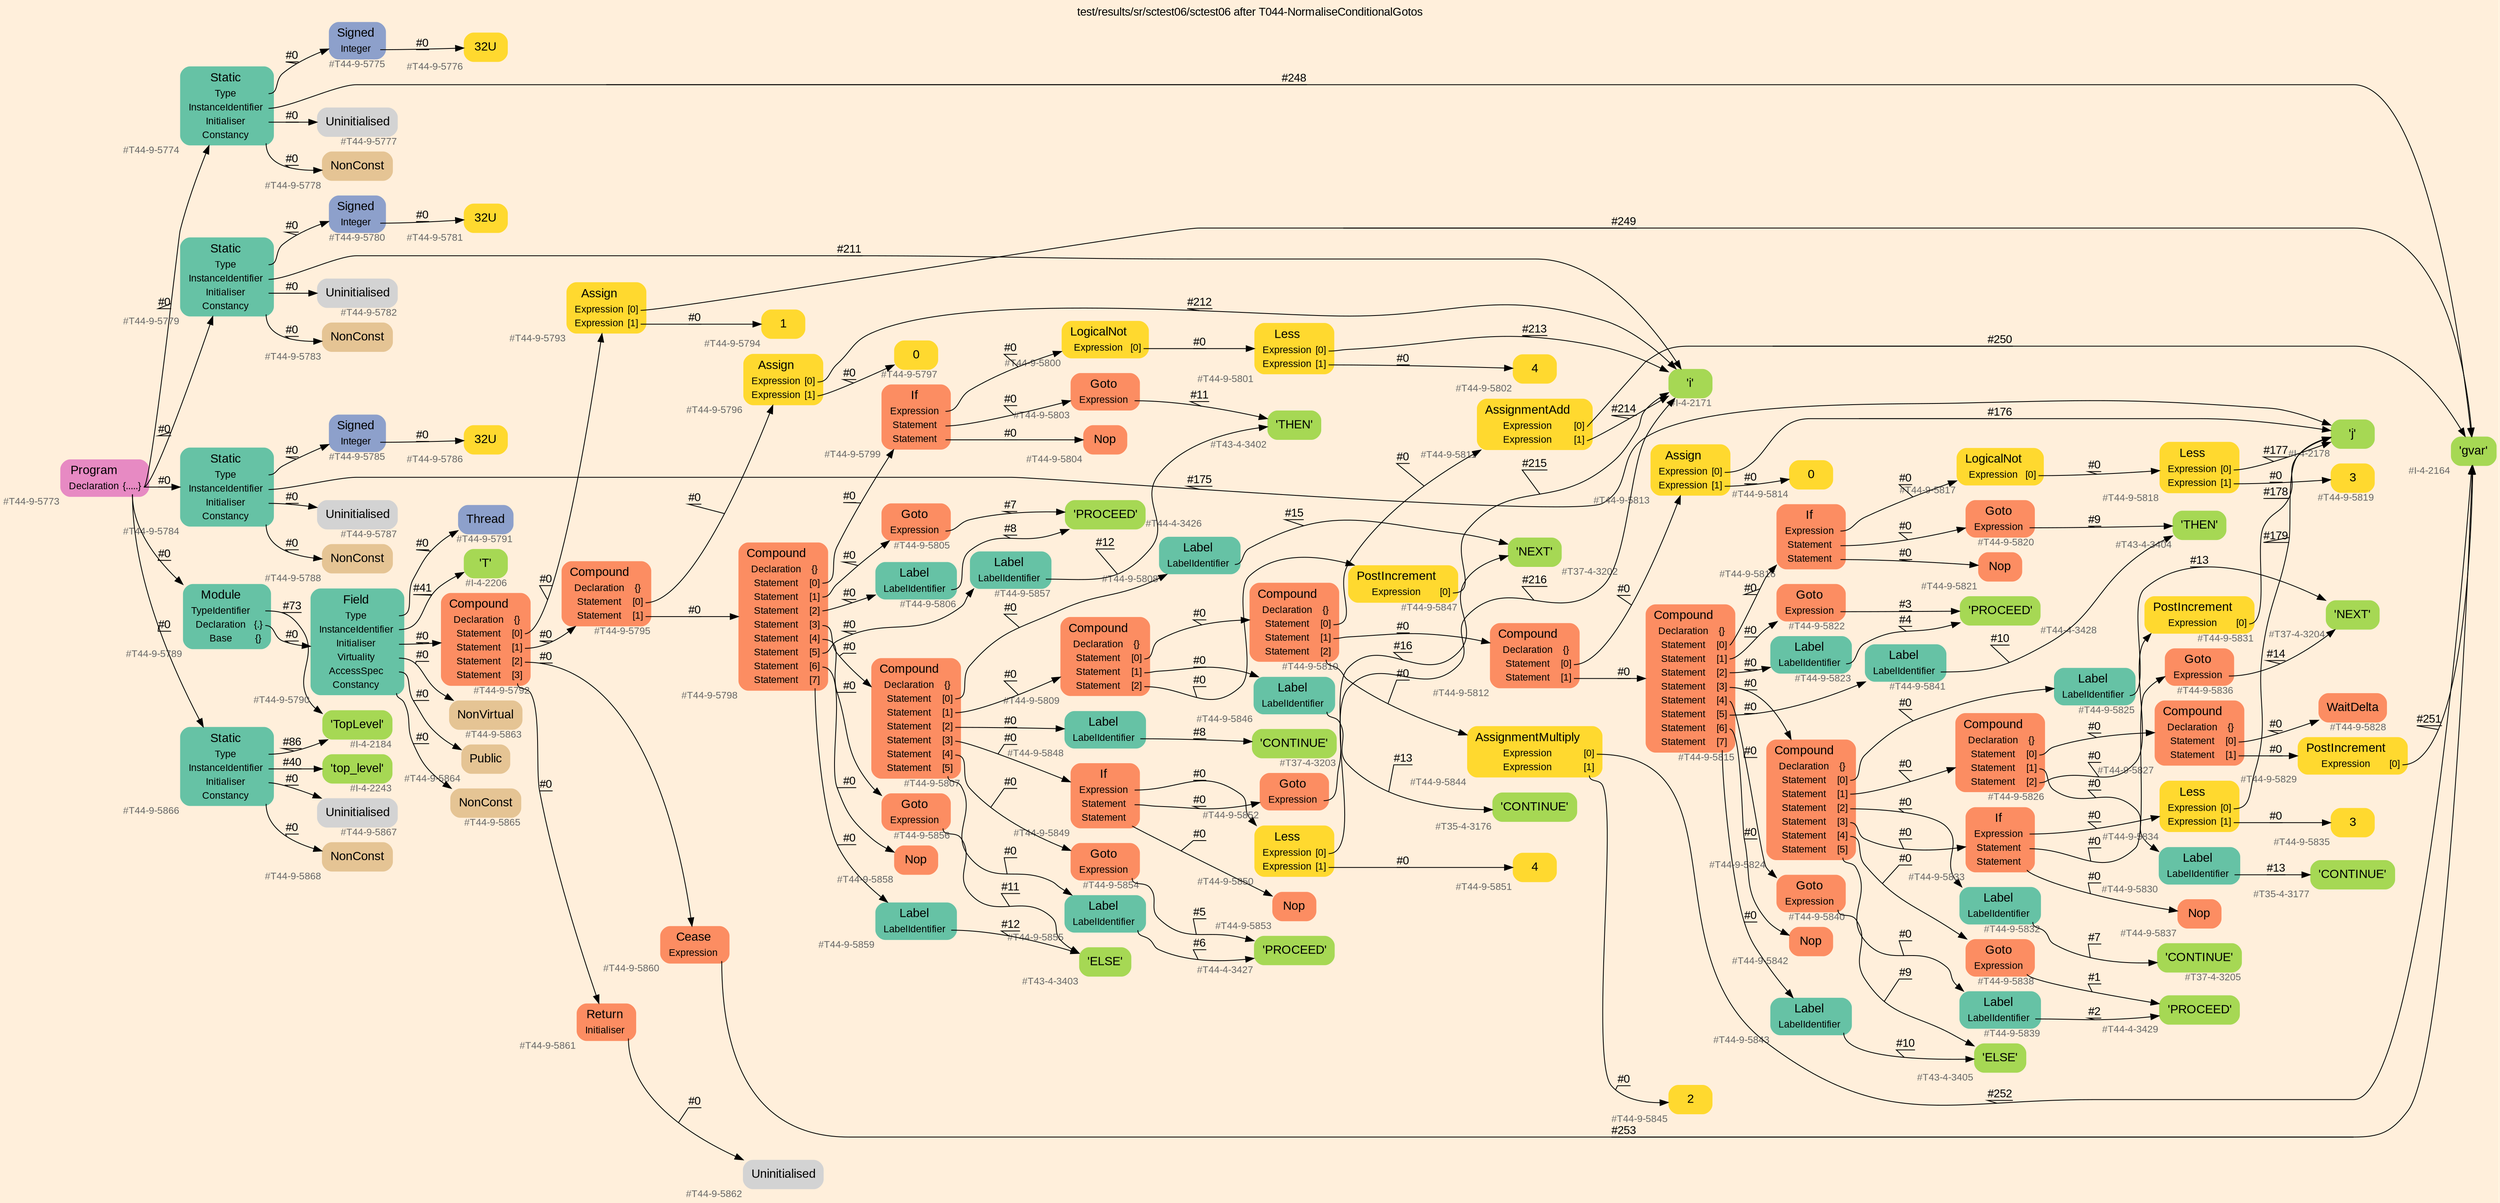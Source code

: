 digraph "test/results/sr/sctest06/sctest06 after T044-NormaliseConditionalGotos" {
label = "test/results/sr/sctest06/sctest06 after T044-NormaliseConditionalGotos"
labelloc = t
graph [
    rankdir = "LR"
    ranksep = 0.3
    bgcolor = antiquewhite1
    color = black
    fontcolor = black
    fontname = "Arial"
];
node [
    fontname = "Arial"
];
edge [
    fontname = "Arial"
];

// -------------------- node figure --------------------
// -------- block #T44-9-5773 ----------
"#T44-9-5773" [
    fillcolor = "/set28/4"
    xlabel = "#T44-9-5773"
    fontsize = "12"
    fontcolor = grey40
    shape = "plaintext"
    label = <<TABLE BORDER="0" CELLBORDER="0" CELLSPACING="0">
     <TR><TD><FONT COLOR="black" POINT-SIZE="15">Program</FONT></TD></TR>
     <TR><TD><FONT COLOR="black" POINT-SIZE="12">Declaration</FONT></TD><TD PORT="port0"><FONT COLOR="black" POINT-SIZE="12">{.....}</FONT></TD></TR>
    </TABLE>>
    style = "rounded,filled"
];

// -------- block #T44-9-5774 ----------
"#T44-9-5774" [
    fillcolor = "/set28/1"
    xlabel = "#T44-9-5774"
    fontsize = "12"
    fontcolor = grey40
    shape = "plaintext"
    label = <<TABLE BORDER="0" CELLBORDER="0" CELLSPACING="0">
     <TR><TD><FONT COLOR="black" POINT-SIZE="15">Static</FONT></TD></TR>
     <TR><TD><FONT COLOR="black" POINT-SIZE="12">Type</FONT></TD><TD PORT="port0"></TD></TR>
     <TR><TD><FONT COLOR="black" POINT-SIZE="12">InstanceIdentifier</FONT></TD><TD PORT="port1"></TD></TR>
     <TR><TD><FONT COLOR="black" POINT-SIZE="12">Initialiser</FONT></TD><TD PORT="port2"></TD></TR>
     <TR><TD><FONT COLOR="black" POINT-SIZE="12">Constancy</FONT></TD><TD PORT="port3"></TD></TR>
    </TABLE>>
    style = "rounded,filled"
];

// -------- block #T44-9-5775 ----------
"#T44-9-5775" [
    fillcolor = "/set28/3"
    xlabel = "#T44-9-5775"
    fontsize = "12"
    fontcolor = grey40
    shape = "plaintext"
    label = <<TABLE BORDER="0" CELLBORDER="0" CELLSPACING="0">
     <TR><TD><FONT COLOR="black" POINT-SIZE="15">Signed</FONT></TD></TR>
     <TR><TD><FONT COLOR="black" POINT-SIZE="12">Integer</FONT></TD><TD PORT="port0"></TD></TR>
    </TABLE>>
    style = "rounded,filled"
];

// -------- block #T44-9-5776 ----------
"#T44-9-5776" [
    fillcolor = "/set28/6"
    xlabel = "#T44-9-5776"
    fontsize = "12"
    fontcolor = grey40
    shape = "plaintext"
    label = <<TABLE BORDER="0" CELLBORDER="0" CELLSPACING="0">
     <TR><TD><FONT COLOR="black" POINT-SIZE="15">32U</FONT></TD></TR>
    </TABLE>>
    style = "rounded,filled"
];

// -------- block #I-4-2164 ----------
"#I-4-2164" [
    fillcolor = "/set28/5"
    xlabel = "#I-4-2164"
    fontsize = "12"
    fontcolor = grey40
    shape = "plaintext"
    label = <<TABLE BORDER="0" CELLBORDER="0" CELLSPACING="0">
     <TR><TD><FONT COLOR="black" POINT-SIZE="15">'gvar'</FONT></TD></TR>
    </TABLE>>
    style = "rounded,filled"
];

// -------- block #T44-9-5777 ----------
"#T44-9-5777" [
    xlabel = "#T44-9-5777"
    fontsize = "12"
    fontcolor = grey40
    shape = "plaintext"
    label = <<TABLE BORDER="0" CELLBORDER="0" CELLSPACING="0">
     <TR><TD><FONT COLOR="black" POINT-SIZE="15">Uninitialised</FONT></TD></TR>
    </TABLE>>
    style = "rounded,filled"
];

// -------- block #T44-9-5778 ----------
"#T44-9-5778" [
    fillcolor = "/set28/7"
    xlabel = "#T44-9-5778"
    fontsize = "12"
    fontcolor = grey40
    shape = "plaintext"
    label = <<TABLE BORDER="0" CELLBORDER="0" CELLSPACING="0">
     <TR><TD><FONT COLOR="black" POINT-SIZE="15">NonConst</FONT></TD></TR>
    </TABLE>>
    style = "rounded,filled"
];

// -------- block #T44-9-5779 ----------
"#T44-9-5779" [
    fillcolor = "/set28/1"
    xlabel = "#T44-9-5779"
    fontsize = "12"
    fontcolor = grey40
    shape = "plaintext"
    label = <<TABLE BORDER="0" CELLBORDER="0" CELLSPACING="0">
     <TR><TD><FONT COLOR="black" POINT-SIZE="15">Static</FONT></TD></TR>
     <TR><TD><FONT COLOR="black" POINT-SIZE="12">Type</FONT></TD><TD PORT="port0"></TD></TR>
     <TR><TD><FONT COLOR="black" POINT-SIZE="12">InstanceIdentifier</FONT></TD><TD PORT="port1"></TD></TR>
     <TR><TD><FONT COLOR="black" POINT-SIZE="12">Initialiser</FONT></TD><TD PORT="port2"></TD></TR>
     <TR><TD><FONT COLOR="black" POINT-SIZE="12">Constancy</FONT></TD><TD PORT="port3"></TD></TR>
    </TABLE>>
    style = "rounded,filled"
];

// -------- block #T44-9-5780 ----------
"#T44-9-5780" [
    fillcolor = "/set28/3"
    xlabel = "#T44-9-5780"
    fontsize = "12"
    fontcolor = grey40
    shape = "plaintext"
    label = <<TABLE BORDER="0" CELLBORDER="0" CELLSPACING="0">
     <TR><TD><FONT COLOR="black" POINT-SIZE="15">Signed</FONT></TD></TR>
     <TR><TD><FONT COLOR="black" POINT-SIZE="12">Integer</FONT></TD><TD PORT="port0"></TD></TR>
    </TABLE>>
    style = "rounded,filled"
];

// -------- block #T44-9-5781 ----------
"#T44-9-5781" [
    fillcolor = "/set28/6"
    xlabel = "#T44-9-5781"
    fontsize = "12"
    fontcolor = grey40
    shape = "plaintext"
    label = <<TABLE BORDER="0" CELLBORDER="0" CELLSPACING="0">
     <TR><TD><FONT COLOR="black" POINT-SIZE="15">32U</FONT></TD></TR>
    </TABLE>>
    style = "rounded,filled"
];

// -------- block #I-4-2171 ----------
"#I-4-2171" [
    fillcolor = "/set28/5"
    xlabel = "#I-4-2171"
    fontsize = "12"
    fontcolor = grey40
    shape = "plaintext"
    label = <<TABLE BORDER="0" CELLBORDER="0" CELLSPACING="0">
     <TR><TD><FONT COLOR="black" POINT-SIZE="15">'i'</FONT></TD></TR>
    </TABLE>>
    style = "rounded,filled"
];

// -------- block #T44-9-5782 ----------
"#T44-9-5782" [
    xlabel = "#T44-9-5782"
    fontsize = "12"
    fontcolor = grey40
    shape = "plaintext"
    label = <<TABLE BORDER="0" CELLBORDER="0" CELLSPACING="0">
     <TR><TD><FONT COLOR="black" POINT-SIZE="15">Uninitialised</FONT></TD></TR>
    </TABLE>>
    style = "rounded,filled"
];

// -------- block #T44-9-5783 ----------
"#T44-9-5783" [
    fillcolor = "/set28/7"
    xlabel = "#T44-9-5783"
    fontsize = "12"
    fontcolor = grey40
    shape = "plaintext"
    label = <<TABLE BORDER="0" CELLBORDER="0" CELLSPACING="0">
     <TR><TD><FONT COLOR="black" POINT-SIZE="15">NonConst</FONT></TD></TR>
    </TABLE>>
    style = "rounded,filled"
];

// -------- block #T44-9-5784 ----------
"#T44-9-5784" [
    fillcolor = "/set28/1"
    xlabel = "#T44-9-5784"
    fontsize = "12"
    fontcolor = grey40
    shape = "plaintext"
    label = <<TABLE BORDER="0" CELLBORDER="0" CELLSPACING="0">
     <TR><TD><FONT COLOR="black" POINT-SIZE="15">Static</FONT></TD></TR>
     <TR><TD><FONT COLOR="black" POINT-SIZE="12">Type</FONT></TD><TD PORT="port0"></TD></TR>
     <TR><TD><FONT COLOR="black" POINT-SIZE="12">InstanceIdentifier</FONT></TD><TD PORT="port1"></TD></TR>
     <TR><TD><FONT COLOR="black" POINT-SIZE="12">Initialiser</FONT></TD><TD PORT="port2"></TD></TR>
     <TR><TD><FONT COLOR="black" POINT-SIZE="12">Constancy</FONT></TD><TD PORT="port3"></TD></TR>
    </TABLE>>
    style = "rounded,filled"
];

// -------- block #T44-9-5785 ----------
"#T44-9-5785" [
    fillcolor = "/set28/3"
    xlabel = "#T44-9-5785"
    fontsize = "12"
    fontcolor = grey40
    shape = "plaintext"
    label = <<TABLE BORDER="0" CELLBORDER="0" CELLSPACING="0">
     <TR><TD><FONT COLOR="black" POINT-SIZE="15">Signed</FONT></TD></TR>
     <TR><TD><FONT COLOR="black" POINT-SIZE="12">Integer</FONT></TD><TD PORT="port0"></TD></TR>
    </TABLE>>
    style = "rounded,filled"
];

// -------- block #T44-9-5786 ----------
"#T44-9-5786" [
    fillcolor = "/set28/6"
    xlabel = "#T44-9-5786"
    fontsize = "12"
    fontcolor = grey40
    shape = "plaintext"
    label = <<TABLE BORDER="0" CELLBORDER="0" CELLSPACING="0">
     <TR><TD><FONT COLOR="black" POINT-SIZE="15">32U</FONT></TD></TR>
    </TABLE>>
    style = "rounded,filled"
];

// -------- block #I-4-2178 ----------
"#I-4-2178" [
    fillcolor = "/set28/5"
    xlabel = "#I-4-2178"
    fontsize = "12"
    fontcolor = grey40
    shape = "plaintext"
    label = <<TABLE BORDER="0" CELLBORDER="0" CELLSPACING="0">
     <TR><TD><FONT COLOR="black" POINT-SIZE="15">'j'</FONT></TD></TR>
    </TABLE>>
    style = "rounded,filled"
];

// -------- block #T44-9-5787 ----------
"#T44-9-5787" [
    xlabel = "#T44-9-5787"
    fontsize = "12"
    fontcolor = grey40
    shape = "plaintext"
    label = <<TABLE BORDER="0" CELLBORDER="0" CELLSPACING="0">
     <TR><TD><FONT COLOR="black" POINT-SIZE="15">Uninitialised</FONT></TD></TR>
    </TABLE>>
    style = "rounded,filled"
];

// -------- block #T44-9-5788 ----------
"#T44-9-5788" [
    fillcolor = "/set28/7"
    xlabel = "#T44-9-5788"
    fontsize = "12"
    fontcolor = grey40
    shape = "plaintext"
    label = <<TABLE BORDER="0" CELLBORDER="0" CELLSPACING="0">
     <TR><TD><FONT COLOR="black" POINT-SIZE="15">NonConst</FONT></TD></TR>
    </TABLE>>
    style = "rounded,filled"
];

// -------- block #T44-9-5789 ----------
"#T44-9-5789" [
    fillcolor = "/set28/1"
    xlabel = "#T44-9-5789"
    fontsize = "12"
    fontcolor = grey40
    shape = "plaintext"
    label = <<TABLE BORDER="0" CELLBORDER="0" CELLSPACING="0">
     <TR><TD><FONT COLOR="black" POINT-SIZE="15">Module</FONT></TD></TR>
     <TR><TD><FONT COLOR="black" POINT-SIZE="12">TypeIdentifier</FONT></TD><TD PORT="port0"></TD></TR>
     <TR><TD><FONT COLOR="black" POINT-SIZE="12">Declaration</FONT></TD><TD PORT="port1"><FONT COLOR="black" POINT-SIZE="12">{.}</FONT></TD></TR>
     <TR><TD><FONT COLOR="black" POINT-SIZE="12">Base</FONT></TD><TD PORT="port2"><FONT COLOR="black" POINT-SIZE="12">{}</FONT></TD></TR>
    </TABLE>>
    style = "rounded,filled"
];

// -------- block #I-4-2184 ----------
"#I-4-2184" [
    fillcolor = "/set28/5"
    xlabel = "#I-4-2184"
    fontsize = "12"
    fontcolor = grey40
    shape = "plaintext"
    label = <<TABLE BORDER="0" CELLBORDER="0" CELLSPACING="0">
     <TR><TD><FONT COLOR="black" POINT-SIZE="15">'TopLevel'</FONT></TD></TR>
    </TABLE>>
    style = "rounded,filled"
];

// -------- block #T44-9-5790 ----------
"#T44-9-5790" [
    fillcolor = "/set28/1"
    xlabel = "#T44-9-5790"
    fontsize = "12"
    fontcolor = grey40
    shape = "plaintext"
    label = <<TABLE BORDER="0" CELLBORDER="0" CELLSPACING="0">
     <TR><TD><FONT COLOR="black" POINT-SIZE="15">Field</FONT></TD></TR>
     <TR><TD><FONT COLOR="black" POINT-SIZE="12">Type</FONT></TD><TD PORT="port0"></TD></TR>
     <TR><TD><FONT COLOR="black" POINT-SIZE="12">InstanceIdentifier</FONT></TD><TD PORT="port1"></TD></TR>
     <TR><TD><FONT COLOR="black" POINT-SIZE="12">Initialiser</FONT></TD><TD PORT="port2"></TD></TR>
     <TR><TD><FONT COLOR="black" POINT-SIZE="12">Virtuality</FONT></TD><TD PORT="port3"></TD></TR>
     <TR><TD><FONT COLOR="black" POINT-SIZE="12">AccessSpec</FONT></TD><TD PORT="port4"></TD></TR>
     <TR><TD><FONT COLOR="black" POINT-SIZE="12">Constancy</FONT></TD><TD PORT="port5"></TD></TR>
    </TABLE>>
    style = "rounded,filled"
];

// -------- block #T44-9-5791 ----------
"#T44-9-5791" [
    fillcolor = "/set28/3"
    xlabel = "#T44-9-5791"
    fontsize = "12"
    fontcolor = grey40
    shape = "plaintext"
    label = <<TABLE BORDER="0" CELLBORDER="0" CELLSPACING="0">
     <TR><TD><FONT COLOR="black" POINT-SIZE="15">Thread</FONT></TD></TR>
    </TABLE>>
    style = "rounded,filled"
];

// -------- block #I-4-2206 ----------
"#I-4-2206" [
    fillcolor = "/set28/5"
    xlabel = "#I-4-2206"
    fontsize = "12"
    fontcolor = grey40
    shape = "plaintext"
    label = <<TABLE BORDER="0" CELLBORDER="0" CELLSPACING="0">
     <TR><TD><FONT COLOR="black" POINT-SIZE="15">'T'</FONT></TD></TR>
    </TABLE>>
    style = "rounded,filled"
];

// -------- block #T44-9-5792 ----------
"#T44-9-5792" [
    fillcolor = "/set28/2"
    xlabel = "#T44-9-5792"
    fontsize = "12"
    fontcolor = grey40
    shape = "plaintext"
    label = <<TABLE BORDER="0" CELLBORDER="0" CELLSPACING="0">
     <TR><TD><FONT COLOR="black" POINT-SIZE="15">Compound</FONT></TD></TR>
     <TR><TD><FONT COLOR="black" POINT-SIZE="12">Declaration</FONT></TD><TD PORT="port0"><FONT COLOR="black" POINT-SIZE="12">{}</FONT></TD></TR>
     <TR><TD><FONT COLOR="black" POINT-SIZE="12">Statement</FONT></TD><TD PORT="port1"><FONT COLOR="black" POINT-SIZE="12">[0]</FONT></TD></TR>
     <TR><TD><FONT COLOR="black" POINT-SIZE="12">Statement</FONT></TD><TD PORT="port2"><FONT COLOR="black" POINT-SIZE="12">[1]</FONT></TD></TR>
     <TR><TD><FONT COLOR="black" POINT-SIZE="12">Statement</FONT></TD><TD PORT="port3"><FONT COLOR="black" POINT-SIZE="12">[2]</FONT></TD></TR>
     <TR><TD><FONT COLOR="black" POINT-SIZE="12">Statement</FONT></TD><TD PORT="port4"><FONT COLOR="black" POINT-SIZE="12">[3]</FONT></TD></TR>
    </TABLE>>
    style = "rounded,filled"
];

// -------- block #T44-9-5793 ----------
"#T44-9-5793" [
    fillcolor = "/set28/6"
    xlabel = "#T44-9-5793"
    fontsize = "12"
    fontcolor = grey40
    shape = "plaintext"
    label = <<TABLE BORDER="0" CELLBORDER="0" CELLSPACING="0">
     <TR><TD><FONT COLOR="black" POINT-SIZE="15">Assign</FONT></TD></TR>
     <TR><TD><FONT COLOR="black" POINT-SIZE="12">Expression</FONT></TD><TD PORT="port0"><FONT COLOR="black" POINT-SIZE="12">[0]</FONT></TD></TR>
     <TR><TD><FONT COLOR="black" POINT-SIZE="12">Expression</FONT></TD><TD PORT="port1"><FONT COLOR="black" POINT-SIZE="12">[1]</FONT></TD></TR>
    </TABLE>>
    style = "rounded,filled"
];

// -------- block #T44-9-5794 ----------
"#T44-9-5794" [
    fillcolor = "/set28/6"
    xlabel = "#T44-9-5794"
    fontsize = "12"
    fontcolor = grey40
    shape = "plaintext"
    label = <<TABLE BORDER="0" CELLBORDER="0" CELLSPACING="0">
     <TR><TD><FONT COLOR="black" POINT-SIZE="15">1</FONT></TD></TR>
    </TABLE>>
    style = "rounded,filled"
];

// -------- block #T44-9-5795 ----------
"#T44-9-5795" [
    fillcolor = "/set28/2"
    xlabel = "#T44-9-5795"
    fontsize = "12"
    fontcolor = grey40
    shape = "plaintext"
    label = <<TABLE BORDER="0" CELLBORDER="0" CELLSPACING="0">
     <TR><TD><FONT COLOR="black" POINT-SIZE="15">Compound</FONT></TD></TR>
     <TR><TD><FONT COLOR="black" POINT-SIZE="12">Declaration</FONT></TD><TD PORT="port0"><FONT COLOR="black" POINT-SIZE="12">{}</FONT></TD></TR>
     <TR><TD><FONT COLOR="black" POINT-SIZE="12">Statement</FONT></TD><TD PORT="port1"><FONT COLOR="black" POINT-SIZE="12">[0]</FONT></TD></TR>
     <TR><TD><FONT COLOR="black" POINT-SIZE="12">Statement</FONT></TD><TD PORT="port2"><FONT COLOR="black" POINT-SIZE="12">[1]</FONT></TD></TR>
    </TABLE>>
    style = "rounded,filled"
];

// -------- block #T44-9-5796 ----------
"#T44-9-5796" [
    fillcolor = "/set28/6"
    xlabel = "#T44-9-5796"
    fontsize = "12"
    fontcolor = grey40
    shape = "plaintext"
    label = <<TABLE BORDER="0" CELLBORDER="0" CELLSPACING="0">
     <TR><TD><FONT COLOR="black" POINT-SIZE="15">Assign</FONT></TD></TR>
     <TR><TD><FONT COLOR="black" POINT-SIZE="12">Expression</FONT></TD><TD PORT="port0"><FONT COLOR="black" POINT-SIZE="12">[0]</FONT></TD></TR>
     <TR><TD><FONT COLOR="black" POINT-SIZE="12">Expression</FONT></TD><TD PORT="port1"><FONT COLOR="black" POINT-SIZE="12">[1]</FONT></TD></TR>
    </TABLE>>
    style = "rounded,filled"
];

// -------- block #T44-9-5797 ----------
"#T44-9-5797" [
    fillcolor = "/set28/6"
    xlabel = "#T44-9-5797"
    fontsize = "12"
    fontcolor = grey40
    shape = "plaintext"
    label = <<TABLE BORDER="0" CELLBORDER="0" CELLSPACING="0">
     <TR><TD><FONT COLOR="black" POINT-SIZE="15">0</FONT></TD></TR>
    </TABLE>>
    style = "rounded,filled"
];

// -------- block #T44-9-5798 ----------
"#T44-9-5798" [
    fillcolor = "/set28/2"
    xlabel = "#T44-9-5798"
    fontsize = "12"
    fontcolor = grey40
    shape = "plaintext"
    label = <<TABLE BORDER="0" CELLBORDER="0" CELLSPACING="0">
     <TR><TD><FONT COLOR="black" POINT-SIZE="15">Compound</FONT></TD></TR>
     <TR><TD><FONT COLOR="black" POINT-SIZE="12">Declaration</FONT></TD><TD PORT="port0"><FONT COLOR="black" POINT-SIZE="12">{}</FONT></TD></TR>
     <TR><TD><FONT COLOR="black" POINT-SIZE="12">Statement</FONT></TD><TD PORT="port1"><FONT COLOR="black" POINT-SIZE="12">[0]</FONT></TD></TR>
     <TR><TD><FONT COLOR="black" POINT-SIZE="12">Statement</FONT></TD><TD PORT="port2"><FONT COLOR="black" POINT-SIZE="12">[1]</FONT></TD></TR>
     <TR><TD><FONT COLOR="black" POINT-SIZE="12">Statement</FONT></TD><TD PORT="port3"><FONT COLOR="black" POINT-SIZE="12">[2]</FONT></TD></TR>
     <TR><TD><FONT COLOR="black" POINT-SIZE="12">Statement</FONT></TD><TD PORT="port4"><FONT COLOR="black" POINT-SIZE="12">[3]</FONT></TD></TR>
     <TR><TD><FONT COLOR="black" POINT-SIZE="12">Statement</FONT></TD><TD PORT="port5"><FONT COLOR="black" POINT-SIZE="12">[4]</FONT></TD></TR>
     <TR><TD><FONT COLOR="black" POINT-SIZE="12">Statement</FONT></TD><TD PORT="port6"><FONT COLOR="black" POINT-SIZE="12">[5]</FONT></TD></TR>
     <TR><TD><FONT COLOR="black" POINT-SIZE="12">Statement</FONT></TD><TD PORT="port7"><FONT COLOR="black" POINT-SIZE="12">[6]</FONT></TD></TR>
     <TR><TD><FONT COLOR="black" POINT-SIZE="12">Statement</FONT></TD><TD PORT="port8"><FONT COLOR="black" POINT-SIZE="12">[7]</FONT></TD></TR>
    </TABLE>>
    style = "rounded,filled"
];

// -------- block #T44-9-5799 ----------
"#T44-9-5799" [
    fillcolor = "/set28/2"
    xlabel = "#T44-9-5799"
    fontsize = "12"
    fontcolor = grey40
    shape = "plaintext"
    label = <<TABLE BORDER="0" CELLBORDER="0" CELLSPACING="0">
     <TR><TD><FONT COLOR="black" POINT-SIZE="15">If</FONT></TD></TR>
     <TR><TD><FONT COLOR="black" POINT-SIZE="12">Expression</FONT></TD><TD PORT="port0"></TD></TR>
     <TR><TD><FONT COLOR="black" POINT-SIZE="12">Statement</FONT></TD><TD PORT="port1"></TD></TR>
     <TR><TD><FONT COLOR="black" POINT-SIZE="12">Statement</FONT></TD><TD PORT="port2"></TD></TR>
    </TABLE>>
    style = "rounded,filled"
];

// -------- block #T44-9-5800 ----------
"#T44-9-5800" [
    fillcolor = "/set28/6"
    xlabel = "#T44-9-5800"
    fontsize = "12"
    fontcolor = grey40
    shape = "plaintext"
    label = <<TABLE BORDER="0" CELLBORDER="0" CELLSPACING="0">
     <TR><TD><FONT COLOR="black" POINT-SIZE="15">LogicalNot</FONT></TD></TR>
     <TR><TD><FONT COLOR="black" POINT-SIZE="12">Expression</FONT></TD><TD PORT="port0"><FONT COLOR="black" POINT-SIZE="12">[0]</FONT></TD></TR>
    </TABLE>>
    style = "rounded,filled"
];

// -------- block #T44-9-5801 ----------
"#T44-9-5801" [
    fillcolor = "/set28/6"
    xlabel = "#T44-9-5801"
    fontsize = "12"
    fontcolor = grey40
    shape = "plaintext"
    label = <<TABLE BORDER="0" CELLBORDER="0" CELLSPACING="0">
     <TR><TD><FONT COLOR="black" POINT-SIZE="15">Less</FONT></TD></TR>
     <TR><TD><FONT COLOR="black" POINT-SIZE="12">Expression</FONT></TD><TD PORT="port0"><FONT COLOR="black" POINT-SIZE="12">[0]</FONT></TD></TR>
     <TR><TD><FONT COLOR="black" POINT-SIZE="12">Expression</FONT></TD><TD PORT="port1"><FONT COLOR="black" POINT-SIZE="12">[1]</FONT></TD></TR>
    </TABLE>>
    style = "rounded,filled"
];

// -------- block #T44-9-5802 ----------
"#T44-9-5802" [
    fillcolor = "/set28/6"
    xlabel = "#T44-9-5802"
    fontsize = "12"
    fontcolor = grey40
    shape = "plaintext"
    label = <<TABLE BORDER="0" CELLBORDER="0" CELLSPACING="0">
     <TR><TD><FONT COLOR="black" POINT-SIZE="15">4</FONT></TD></TR>
    </TABLE>>
    style = "rounded,filled"
];

// -------- block #T44-9-5803 ----------
"#T44-9-5803" [
    fillcolor = "/set28/2"
    xlabel = "#T44-9-5803"
    fontsize = "12"
    fontcolor = grey40
    shape = "plaintext"
    label = <<TABLE BORDER="0" CELLBORDER="0" CELLSPACING="0">
     <TR><TD><FONT COLOR="black" POINT-SIZE="15">Goto</FONT></TD></TR>
     <TR><TD><FONT COLOR="black" POINT-SIZE="12">Expression</FONT></TD><TD PORT="port0"></TD></TR>
    </TABLE>>
    style = "rounded,filled"
];

// -------- block #T43-4-3402 ----------
"#T43-4-3402" [
    fillcolor = "/set28/5"
    xlabel = "#T43-4-3402"
    fontsize = "12"
    fontcolor = grey40
    shape = "plaintext"
    label = <<TABLE BORDER="0" CELLBORDER="0" CELLSPACING="0">
     <TR><TD><FONT COLOR="black" POINT-SIZE="15">'THEN'</FONT></TD></TR>
    </TABLE>>
    style = "rounded,filled"
];

// -------- block #T44-9-5804 ----------
"#T44-9-5804" [
    fillcolor = "/set28/2"
    xlabel = "#T44-9-5804"
    fontsize = "12"
    fontcolor = grey40
    shape = "plaintext"
    label = <<TABLE BORDER="0" CELLBORDER="0" CELLSPACING="0">
     <TR><TD><FONT COLOR="black" POINT-SIZE="15">Nop</FONT></TD></TR>
    </TABLE>>
    style = "rounded,filled"
];

// -------- block #T44-9-5805 ----------
"#T44-9-5805" [
    fillcolor = "/set28/2"
    xlabel = "#T44-9-5805"
    fontsize = "12"
    fontcolor = grey40
    shape = "plaintext"
    label = <<TABLE BORDER="0" CELLBORDER="0" CELLSPACING="0">
     <TR><TD><FONT COLOR="black" POINT-SIZE="15">Goto</FONT></TD></TR>
     <TR><TD><FONT COLOR="black" POINT-SIZE="12">Expression</FONT></TD><TD PORT="port0"></TD></TR>
    </TABLE>>
    style = "rounded,filled"
];

// -------- block #T44-4-3426 ----------
"#T44-4-3426" [
    fillcolor = "/set28/5"
    xlabel = "#T44-4-3426"
    fontsize = "12"
    fontcolor = grey40
    shape = "plaintext"
    label = <<TABLE BORDER="0" CELLBORDER="0" CELLSPACING="0">
     <TR><TD><FONT COLOR="black" POINT-SIZE="15">'PROCEED'</FONT></TD></TR>
    </TABLE>>
    style = "rounded,filled"
];

// -------- block #T44-9-5806 ----------
"#T44-9-5806" [
    fillcolor = "/set28/1"
    xlabel = "#T44-9-5806"
    fontsize = "12"
    fontcolor = grey40
    shape = "plaintext"
    label = <<TABLE BORDER="0" CELLBORDER="0" CELLSPACING="0">
     <TR><TD><FONT COLOR="black" POINT-SIZE="15">Label</FONT></TD></TR>
     <TR><TD><FONT COLOR="black" POINT-SIZE="12">LabelIdentifier</FONT></TD><TD PORT="port0"></TD></TR>
    </TABLE>>
    style = "rounded,filled"
];

// -------- block #T44-9-5807 ----------
"#T44-9-5807" [
    fillcolor = "/set28/2"
    xlabel = "#T44-9-5807"
    fontsize = "12"
    fontcolor = grey40
    shape = "plaintext"
    label = <<TABLE BORDER="0" CELLBORDER="0" CELLSPACING="0">
     <TR><TD><FONT COLOR="black" POINT-SIZE="15">Compound</FONT></TD></TR>
     <TR><TD><FONT COLOR="black" POINT-SIZE="12">Declaration</FONT></TD><TD PORT="port0"><FONT COLOR="black" POINT-SIZE="12">{}</FONT></TD></TR>
     <TR><TD><FONT COLOR="black" POINT-SIZE="12">Statement</FONT></TD><TD PORT="port1"><FONT COLOR="black" POINT-SIZE="12">[0]</FONT></TD></TR>
     <TR><TD><FONT COLOR="black" POINT-SIZE="12">Statement</FONT></TD><TD PORT="port2"><FONT COLOR="black" POINT-SIZE="12">[1]</FONT></TD></TR>
     <TR><TD><FONT COLOR="black" POINT-SIZE="12">Statement</FONT></TD><TD PORT="port3"><FONT COLOR="black" POINT-SIZE="12">[2]</FONT></TD></TR>
     <TR><TD><FONT COLOR="black" POINT-SIZE="12">Statement</FONT></TD><TD PORT="port4"><FONT COLOR="black" POINT-SIZE="12">[3]</FONT></TD></TR>
     <TR><TD><FONT COLOR="black" POINT-SIZE="12">Statement</FONT></TD><TD PORT="port5"><FONT COLOR="black" POINT-SIZE="12">[4]</FONT></TD></TR>
     <TR><TD><FONT COLOR="black" POINT-SIZE="12">Statement</FONT></TD><TD PORT="port6"><FONT COLOR="black" POINT-SIZE="12">[5]</FONT></TD></TR>
    </TABLE>>
    style = "rounded,filled"
];

// -------- block #T44-9-5808 ----------
"#T44-9-5808" [
    fillcolor = "/set28/1"
    xlabel = "#T44-9-5808"
    fontsize = "12"
    fontcolor = grey40
    shape = "plaintext"
    label = <<TABLE BORDER="0" CELLBORDER="0" CELLSPACING="0">
     <TR><TD><FONT COLOR="black" POINT-SIZE="15">Label</FONT></TD></TR>
     <TR><TD><FONT COLOR="black" POINT-SIZE="12">LabelIdentifier</FONT></TD><TD PORT="port0"></TD></TR>
    </TABLE>>
    style = "rounded,filled"
];

// -------- block #T37-4-3202 ----------
"#T37-4-3202" [
    fillcolor = "/set28/5"
    xlabel = "#T37-4-3202"
    fontsize = "12"
    fontcolor = grey40
    shape = "plaintext"
    label = <<TABLE BORDER="0" CELLBORDER="0" CELLSPACING="0">
     <TR><TD><FONT COLOR="black" POINT-SIZE="15">'NEXT'</FONT></TD></TR>
    </TABLE>>
    style = "rounded,filled"
];

// -------- block #T44-9-5809 ----------
"#T44-9-5809" [
    fillcolor = "/set28/2"
    xlabel = "#T44-9-5809"
    fontsize = "12"
    fontcolor = grey40
    shape = "plaintext"
    label = <<TABLE BORDER="0" CELLBORDER="0" CELLSPACING="0">
     <TR><TD><FONT COLOR="black" POINT-SIZE="15">Compound</FONT></TD></TR>
     <TR><TD><FONT COLOR="black" POINT-SIZE="12">Declaration</FONT></TD><TD PORT="port0"><FONT COLOR="black" POINT-SIZE="12">{}</FONT></TD></TR>
     <TR><TD><FONT COLOR="black" POINT-SIZE="12">Statement</FONT></TD><TD PORT="port1"><FONT COLOR="black" POINT-SIZE="12">[0]</FONT></TD></TR>
     <TR><TD><FONT COLOR="black" POINT-SIZE="12">Statement</FONT></TD><TD PORT="port2"><FONT COLOR="black" POINT-SIZE="12">[1]</FONT></TD></TR>
     <TR><TD><FONT COLOR="black" POINT-SIZE="12">Statement</FONT></TD><TD PORT="port3"><FONT COLOR="black" POINT-SIZE="12">[2]</FONT></TD></TR>
    </TABLE>>
    style = "rounded,filled"
];

// -------- block #T44-9-5810 ----------
"#T44-9-5810" [
    fillcolor = "/set28/2"
    xlabel = "#T44-9-5810"
    fontsize = "12"
    fontcolor = grey40
    shape = "plaintext"
    label = <<TABLE BORDER="0" CELLBORDER="0" CELLSPACING="0">
     <TR><TD><FONT COLOR="black" POINT-SIZE="15">Compound</FONT></TD></TR>
     <TR><TD><FONT COLOR="black" POINT-SIZE="12">Declaration</FONT></TD><TD PORT="port0"><FONT COLOR="black" POINT-SIZE="12">{}</FONT></TD></TR>
     <TR><TD><FONT COLOR="black" POINT-SIZE="12">Statement</FONT></TD><TD PORT="port1"><FONT COLOR="black" POINT-SIZE="12">[0]</FONT></TD></TR>
     <TR><TD><FONT COLOR="black" POINT-SIZE="12">Statement</FONT></TD><TD PORT="port2"><FONT COLOR="black" POINT-SIZE="12">[1]</FONT></TD></TR>
     <TR><TD><FONT COLOR="black" POINT-SIZE="12">Statement</FONT></TD><TD PORT="port3"><FONT COLOR="black" POINT-SIZE="12">[2]</FONT></TD></TR>
    </TABLE>>
    style = "rounded,filled"
];

// -------- block #T44-9-5811 ----------
"#T44-9-5811" [
    fillcolor = "/set28/6"
    xlabel = "#T44-9-5811"
    fontsize = "12"
    fontcolor = grey40
    shape = "plaintext"
    label = <<TABLE BORDER="0" CELLBORDER="0" CELLSPACING="0">
     <TR><TD><FONT COLOR="black" POINT-SIZE="15">AssignmentAdd</FONT></TD></TR>
     <TR><TD><FONT COLOR="black" POINT-SIZE="12">Expression</FONT></TD><TD PORT="port0"><FONT COLOR="black" POINT-SIZE="12">[0]</FONT></TD></TR>
     <TR><TD><FONT COLOR="black" POINT-SIZE="12">Expression</FONT></TD><TD PORT="port1"><FONT COLOR="black" POINT-SIZE="12">[1]</FONT></TD></TR>
    </TABLE>>
    style = "rounded,filled"
];

// -------- block #T44-9-5812 ----------
"#T44-9-5812" [
    fillcolor = "/set28/2"
    xlabel = "#T44-9-5812"
    fontsize = "12"
    fontcolor = grey40
    shape = "plaintext"
    label = <<TABLE BORDER="0" CELLBORDER="0" CELLSPACING="0">
     <TR><TD><FONT COLOR="black" POINT-SIZE="15">Compound</FONT></TD></TR>
     <TR><TD><FONT COLOR="black" POINT-SIZE="12">Declaration</FONT></TD><TD PORT="port0"><FONT COLOR="black" POINT-SIZE="12">{}</FONT></TD></TR>
     <TR><TD><FONT COLOR="black" POINT-SIZE="12">Statement</FONT></TD><TD PORT="port1"><FONT COLOR="black" POINT-SIZE="12">[0]</FONT></TD></TR>
     <TR><TD><FONT COLOR="black" POINT-SIZE="12">Statement</FONT></TD><TD PORT="port2"><FONT COLOR="black" POINT-SIZE="12">[1]</FONT></TD></TR>
    </TABLE>>
    style = "rounded,filled"
];

// -------- block #T44-9-5813 ----------
"#T44-9-5813" [
    fillcolor = "/set28/6"
    xlabel = "#T44-9-5813"
    fontsize = "12"
    fontcolor = grey40
    shape = "plaintext"
    label = <<TABLE BORDER="0" CELLBORDER="0" CELLSPACING="0">
     <TR><TD><FONT COLOR="black" POINT-SIZE="15">Assign</FONT></TD></TR>
     <TR><TD><FONT COLOR="black" POINT-SIZE="12">Expression</FONT></TD><TD PORT="port0"><FONT COLOR="black" POINT-SIZE="12">[0]</FONT></TD></TR>
     <TR><TD><FONT COLOR="black" POINT-SIZE="12">Expression</FONT></TD><TD PORT="port1"><FONT COLOR="black" POINT-SIZE="12">[1]</FONT></TD></TR>
    </TABLE>>
    style = "rounded,filled"
];

// -------- block #T44-9-5814 ----------
"#T44-9-5814" [
    fillcolor = "/set28/6"
    xlabel = "#T44-9-5814"
    fontsize = "12"
    fontcolor = grey40
    shape = "plaintext"
    label = <<TABLE BORDER="0" CELLBORDER="0" CELLSPACING="0">
     <TR><TD><FONT COLOR="black" POINT-SIZE="15">0</FONT></TD></TR>
    </TABLE>>
    style = "rounded,filled"
];

// -------- block #T44-9-5815 ----------
"#T44-9-5815" [
    fillcolor = "/set28/2"
    xlabel = "#T44-9-5815"
    fontsize = "12"
    fontcolor = grey40
    shape = "plaintext"
    label = <<TABLE BORDER="0" CELLBORDER="0" CELLSPACING="0">
     <TR><TD><FONT COLOR="black" POINT-SIZE="15">Compound</FONT></TD></TR>
     <TR><TD><FONT COLOR="black" POINT-SIZE="12">Declaration</FONT></TD><TD PORT="port0"><FONT COLOR="black" POINT-SIZE="12">{}</FONT></TD></TR>
     <TR><TD><FONT COLOR="black" POINT-SIZE="12">Statement</FONT></TD><TD PORT="port1"><FONT COLOR="black" POINT-SIZE="12">[0]</FONT></TD></TR>
     <TR><TD><FONT COLOR="black" POINT-SIZE="12">Statement</FONT></TD><TD PORT="port2"><FONT COLOR="black" POINT-SIZE="12">[1]</FONT></TD></TR>
     <TR><TD><FONT COLOR="black" POINT-SIZE="12">Statement</FONT></TD><TD PORT="port3"><FONT COLOR="black" POINT-SIZE="12">[2]</FONT></TD></TR>
     <TR><TD><FONT COLOR="black" POINT-SIZE="12">Statement</FONT></TD><TD PORT="port4"><FONT COLOR="black" POINT-SIZE="12">[3]</FONT></TD></TR>
     <TR><TD><FONT COLOR="black" POINT-SIZE="12">Statement</FONT></TD><TD PORT="port5"><FONT COLOR="black" POINT-SIZE="12">[4]</FONT></TD></TR>
     <TR><TD><FONT COLOR="black" POINT-SIZE="12">Statement</FONT></TD><TD PORT="port6"><FONT COLOR="black" POINT-SIZE="12">[5]</FONT></TD></TR>
     <TR><TD><FONT COLOR="black" POINT-SIZE="12">Statement</FONT></TD><TD PORT="port7"><FONT COLOR="black" POINT-SIZE="12">[6]</FONT></TD></TR>
     <TR><TD><FONT COLOR="black" POINT-SIZE="12">Statement</FONT></TD><TD PORT="port8"><FONT COLOR="black" POINT-SIZE="12">[7]</FONT></TD></TR>
    </TABLE>>
    style = "rounded,filled"
];

// -------- block #T44-9-5816 ----------
"#T44-9-5816" [
    fillcolor = "/set28/2"
    xlabel = "#T44-9-5816"
    fontsize = "12"
    fontcolor = grey40
    shape = "plaintext"
    label = <<TABLE BORDER="0" CELLBORDER="0" CELLSPACING="0">
     <TR><TD><FONT COLOR="black" POINT-SIZE="15">If</FONT></TD></TR>
     <TR><TD><FONT COLOR="black" POINT-SIZE="12">Expression</FONT></TD><TD PORT="port0"></TD></TR>
     <TR><TD><FONT COLOR="black" POINT-SIZE="12">Statement</FONT></TD><TD PORT="port1"></TD></TR>
     <TR><TD><FONT COLOR="black" POINT-SIZE="12">Statement</FONT></TD><TD PORT="port2"></TD></TR>
    </TABLE>>
    style = "rounded,filled"
];

// -------- block #T44-9-5817 ----------
"#T44-9-5817" [
    fillcolor = "/set28/6"
    xlabel = "#T44-9-5817"
    fontsize = "12"
    fontcolor = grey40
    shape = "plaintext"
    label = <<TABLE BORDER="0" CELLBORDER="0" CELLSPACING="0">
     <TR><TD><FONT COLOR="black" POINT-SIZE="15">LogicalNot</FONT></TD></TR>
     <TR><TD><FONT COLOR="black" POINT-SIZE="12">Expression</FONT></TD><TD PORT="port0"><FONT COLOR="black" POINT-SIZE="12">[0]</FONT></TD></TR>
    </TABLE>>
    style = "rounded,filled"
];

// -------- block #T44-9-5818 ----------
"#T44-9-5818" [
    fillcolor = "/set28/6"
    xlabel = "#T44-9-5818"
    fontsize = "12"
    fontcolor = grey40
    shape = "plaintext"
    label = <<TABLE BORDER="0" CELLBORDER="0" CELLSPACING="0">
     <TR><TD><FONT COLOR="black" POINT-SIZE="15">Less</FONT></TD></TR>
     <TR><TD><FONT COLOR="black" POINT-SIZE="12">Expression</FONT></TD><TD PORT="port0"><FONT COLOR="black" POINT-SIZE="12">[0]</FONT></TD></TR>
     <TR><TD><FONT COLOR="black" POINT-SIZE="12">Expression</FONT></TD><TD PORT="port1"><FONT COLOR="black" POINT-SIZE="12">[1]</FONT></TD></TR>
    </TABLE>>
    style = "rounded,filled"
];

// -------- block #T44-9-5819 ----------
"#T44-9-5819" [
    fillcolor = "/set28/6"
    xlabel = "#T44-9-5819"
    fontsize = "12"
    fontcolor = grey40
    shape = "plaintext"
    label = <<TABLE BORDER="0" CELLBORDER="0" CELLSPACING="0">
     <TR><TD><FONT COLOR="black" POINT-SIZE="15">3</FONT></TD></TR>
    </TABLE>>
    style = "rounded,filled"
];

// -------- block #T44-9-5820 ----------
"#T44-9-5820" [
    fillcolor = "/set28/2"
    xlabel = "#T44-9-5820"
    fontsize = "12"
    fontcolor = grey40
    shape = "plaintext"
    label = <<TABLE BORDER="0" CELLBORDER="0" CELLSPACING="0">
     <TR><TD><FONT COLOR="black" POINT-SIZE="15">Goto</FONT></TD></TR>
     <TR><TD><FONT COLOR="black" POINT-SIZE="12">Expression</FONT></TD><TD PORT="port0"></TD></TR>
    </TABLE>>
    style = "rounded,filled"
];

// -------- block #T43-4-3404 ----------
"#T43-4-3404" [
    fillcolor = "/set28/5"
    xlabel = "#T43-4-3404"
    fontsize = "12"
    fontcolor = grey40
    shape = "plaintext"
    label = <<TABLE BORDER="0" CELLBORDER="0" CELLSPACING="0">
     <TR><TD><FONT COLOR="black" POINT-SIZE="15">'THEN'</FONT></TD></TR>
    </TABLE>>
    style = "rounded,filled"
];

// -------- block #T44-9-5821 ----------
"#T44-9-5821" [
    fillcolor = "/set28/2"
    xlabel = "#T44-9-5821"
    fontsize = "12"
    fontcolor = grey40
    shape = "plaintext"
    label = <<TABLE BORDER="0" CELLBORDER="0" CELLSPACING="0">
     <TR><TD><FONT COLOR="black" POINT-SIZE="15">Nop</FONT></TD></TR>
    </TABLE>>
    style = "rounded,filled"
];

// -------- block #T44-9-5822 ----------
"#T44-9-5822" [
    fillcolor = "/set28/2"
    xlabel = "#T44-9-5822"
    fontsize = "12"
    fontcolor = grey40
    shape = "plaintext"
    label = <<TABLE BORDER="0" CELLBORDER="0" CELLSPACING="0">
     <TR><TD><FONT COLOR="black" POINT-SIZE="15">Goto</FONT></TD></TR>
     <TR><TD><FONT COLOR="black" POINT-SIZE="12">Expression</FONT></TD><TD PORT="port0"></TD></TR>
    </TABLE>>
    style = "rounded,filled"
];

// -------- block #T44-4-3428 ----------
"#T44-4-3428" [
    fillcolor = "/set28/5"
    xlabel = "#T44-4-3428"
    fontsize = "12"
    fontcolor = grey40
    shape = "plaintext"
    label = <<TABLE BORDER="0" CELLBORDER="0" CELLSPACING="0">
     <TR><TD><FONT COLOR="black" POINT-SIZE="15">'PROCEED'</FONT></TD></TR>
    </TABLE>>
    style = "rounded,filled"
];

// -------- block #T44-9-5823 ----------
"#T44-9-5823" [
    fillcolor = "/set28/1"
    xlabel = "#T44-9-5823"
    fontsize = "12"
    fontcolor = grey40
    shape = "plaintext"
    label = <<TABLE BORDER="0" CELLBORDER="0" CELLSPACING="0">
     <TR><TD><FONT COLOR="black" POINT-SIZE="15">Label</FONT></TD></TR>
     <TR><TD><FONT COLOR="black" POINT-SIZE="12">LabelIdentifier</FONT></TD><TD PORT="port0"></TD></TR>
    </TABLE>>
    style = "rounded,filled"
];

// -------- block #T44-9-5824 ----------
"#T44-9-5824" [
    fillcolor = "/set28/2"
    xlabel = "#T44-9-5824"
    fontsize = "12"
    fontcolor = grey40
    shape = "plaintext"
    label = <<TABLE BORDER="0" CELLBORDER="0" CELLSPACING="0">
     <TR><TD><FONT COLOR="black" POINT-SIZE="15">Compound</FONT></TD></TR>
     <TR><TD><FONT COLOR="black" POINT-SIZE="12">Declaration</FONT></TD><TD PORT="port0"><FONT COLOR="black" POINT-SIZE="12">{}</FONT></TD></TR>
     <TR><TD><FONT COLOR="black" POINT-SIZE="12">Statement</FONT></TD><TD PORT="port1"><FONT COLOR="black" POINT-SIZE="12">[0]</FONT></TD></TR>
     <TR><TD><FONT COLOR="black" POINT-SIZE="12">Statement</FONT></TD><TD PORT="port2"><FONT COLOR="black" POINT-SIZE="12">[1]</FONT></TD></TR>
     <TR><TD><FONT COLOR="black" POINT-SIZE="12">Statement</FONT></TD><TD PORT="port3"><FONT COLOR="black" POINT-SIZE="12">[2]</FONT></TD></TR>
     <TR><TD><FONT COLOR="black" POINT-SIZE="12">Statement</FONT></TD><TD PORT="port4"><FONT COLOR="black" POINT-SIZE="12">[3]</FONT></TD></TR>
     <TR><TD><FONT COLOR="black" POINT-SIZE="12">Statement</FONT></TD><TD PORT="port5"><FONT COLOR="black" POINT-SIZE="12">[4]</FONT></TD></TR>
     <TR><TD><FONT COLOR="black" POINT-SIZE="12">Statement</FONT></TD><TD PORT="port6"><FONT COLOR="black" POINT-SIZE="12">[5]</FONT></TD></TR>
    </TABLE>>
    style = "rounded,filled"
];

// -------- block #T44-9-5825 ----------
"#T44-9-5825" [
    fillcolor = "/set28/1"
    xlabel = "#T44-9-5825"
    fontsize = "12"
    fontcolor = grey40
    shape = "plaintext"
    label = <<TABLE BORDER="0" CELLBORDER="0" CELLSPACING="0">
     <TR><TD><FONT COLOR="black" POINT-SIZE="15">Label</FONT></TD></TR>
     <TR><TD><FONT COLOR="black" POINT-SIZE="12">LabelIdentifier</FONT></TD><TD PORT="port0"></TD></TR>
    </TABLE>>
    style = "rounded,filled"
];

// -------- block #T37-4-3204 ----------
"#T37-4-3204" [
    fillcolor = "/set28/5"
    xlabel = "#T37-4-3204"
    fontsize = "12"
    fontcolor = grey40
    shape = "plaintext"
    label = <<TABLE BORDER="0" CELLBORDER="0" CELLSPACING="0">
     <TR><TD><FONT COLOR="black" POINT-SIZE="15">'NEXT'</FONT></TD></TR>
    </TABLE>>
    style = "rounded,filled"
];

// -------- block #T44-9-5826 ----------
"#T44-9-5826" [
    fillcolor = "/set28/2"
    xlabel = "#T44-9-5826"
    fontsize = "12"
    fontcolor = grey40
    shape = "plaintext"
    label = <<TABLE BORDER="0" CELLBORDER="0" CELLSPACING="0">
     <TR><TD><FONT COLOR="black" POINT-SIZE="15">Compound</FONT></TD></TR>
     <TR><TD><FONT COLOR="black" POINT-SIZE="12">Declaration</FONT></TD><TD PORT="port0"><FONT COLOR="black" POINT-SIZE="12">{}</FONT></TD></TR>
     <TR><TD><FONT COLOR="black" POINT-SIZE="12">Statement</FONT></TD><TD PORT="port1"><FONT COLOR="black" POINT-SIZE="12">[0]</FONT></TD></TR>
     <TR><TD><FONT COLOR="black" POINT-SIZE="12">Statement</FONT></TD><TD PORT="port2"><FONT COLOR="black" POINT-SIZE="12">[1]</FONT></TD></TR>
     <TR><TD><FONT COLOR="black" POINT-SIZE="12">Statement</FONT></TD><TD PORT="port3"><FONT COLOR="black" POINT-SIZE="12">[2]</FONT></TD></TR>
    </TABLE>>
    style = "rounded,filled"
];

// -------- block #T44-9-5827 ----------
"#T44-9-5827" [
    fillcolor = "/set28/2"
    xlabel = "#T44-9-5827"
    fontsize = "12"
    fontcolor = grey40
    shape = "plaintext"
    label = <<TABLE BORDER="0" CELLBORDER="0" CELLSPACING="0">
     <TR><TD><FONT COLOR="black" POINT-SIZE="15">Compound</FONT></TD></TR>
     <TR><TD><FONT COLOR="black" POINT-SIZE="12">Declaration</FONT></TD><TD PORT="port0"><FONT COLOR="black" POINT-SIZE="12">{}</FONT></TD></TR>
     <TR><TD><FONT COLOR="black" POINT-SIZE="12">Statement</FONT></TD><TD PORT="port1"><FONT COLOR="black" POINT-SIZE="12">[0]</FONT></TD></TR>
     <TR><TD><FONT COLOR="black" POINT-SIZE="12">Statement</FONT></TD><TD PORT="port2"><FONT COLOR="black" POINT-SIZE="12">[1]</FONT></TD></TR>
    </TABLE>>
    style = "rounded,filled"
];

// -------- block #T44-9-5828 ----------
"#T44-9-5828" [
    fillcolor = "/set28/2"
    xlabel = "#T44-9-5828"
    fontsize = "12"
    fontcolor = grey40
    shape = "plaintext"
    label = <<TABLE BORDER="0" CELLBORDER="0" CELLSPACING="0">
     <TR><TD><FONT COLOR="black" POINT-SIZE="15">WaitDelta</FONT></TD></TR>
    </TABLE>>
    style = "rounded,filled"
];

// -------- block #T44-9-5829 ----------
"#T44-9-5829" [
    fillcolor = "/set28/6"
    xlabel = "#T44-9-5829"
    fontsize = "12"
    fontcolor = grey40
    shape = "plaintext"
    label = <<TABLE BORDER="0" CELLBORDER="0" CELLSPACING="0">
     <TR><TD><FONT COLOR="black" POINT-SIZE="15">PostIncrement</FONT></TD></TR>
     <TR><TD><FONT COLOR="black" POINT-SIZE="12">Expression</FONT></TD><TD PORT="port0"><FONT COLOR="black" POINT-SIZE="12">[0]</FONT></TD></TR>
    </TABLE>>
    style = "rounded,filled"
];

// -------- block #T44-9-5830 ----------
"#T44-9-5830" [
    fillcolor = "/set28/1"
    xlabel = "#T44-9-5830"
    fontsize = "12"
    fontcolor = grey40
    shape = "plaintext"
    label = <<TABLE BORDER="0" CELLBORDER="0" CELLSPACING="0">
     <TR><TD><FONT COLOR="black" POINT-SIZE="15">Label</FONT></TD></TR>
     <TR><TD><FONT COLOR="black" POINT-SIZE="12">LabelIdentifier</FONT></TD><TD PORT="port0"></TD></TR>
    </TABLE>>
    style = "rounded,filled"
];

// -------- block #T35-4-3177 ----------
"#T35-4-3177" [
    fillcolor = "/set28/5"
    xlabel = "#T35-4-3177"
    fontsize = "12"
    fontcolor = grey40
    shape = "plaintext"
    label = <<TABLE BORDER="0" CELLBORDER="0" CELLSPACING="0">
     <TR><TD><FONT COLOR="black" POINT-SIZE="15">'CONTINUE'</FONT></TD></TR>
    </TABLE>>
    style = "rounded,filled"
];

// -------- block #T44-9-5831 ----------
"#T44-9-5831" [
    fillcolor = "/set28/6"
    xlabel = "#T44-9-5831"
    fontsize = "12"
    fontcolor = grey40
    shape = "plaintext"
    label = <<TABLE BORDER="0" CELLBORDER="0" CELLSPACING="0">
     <TR><TD><FONT COLOR="black" POINT-SIZE="15">PostIncrement</FONT></TD></TR>
     <TR><TD><FONT COLOR="black" POINT-SIZE="12">Expression</FONT></TD><TD PORT="port0"><FONT COLOR="black" POINT-SIZE="12">[0]</FONT></TD></TR>
    </TABLE>>
    style = "rounded,filled"
];

// -------- block #T44-9-5832 ----------
"#T44-9-5832" [
    fillcolor = "/set28/1"
    xlabel = "#T44-9-5832"
    fontsize = "12"
    fontcolor = grey40
    shape = "plaintext"
    label = <<TABLE BORDER="0" CELLBORDER="0" CELLSPACING="0">
     <TR><TD><FONT COLOR="black" POINT-SIZE="15">Label</FONT></TD></TR>
     <TR><TD><FONT COLOR="black" POINT-SIZE="12">LabelIdentifier</FONT></TD><TD PORT="port0"></TD></TR>
    </TABLE>>
    style = "rounded,filled"
];

// -------- block #T37-4-3205 ----------
"#T37-4-3205" [
    fillcolor = "/set28/5"
    xlabel = "#T37-4-3205"
    fontsize = "12"
    fontcolor = grey40
    shape = "plaintext"
    label = <<TABLE BORDER="0" CELLBORDER="0" CELLSPACING="0">
     <TR><TD><FONT COLOR="black" POINT-SIZE="15">'CONTINUE'</FONT></TD></TR>
    </TABLE>>
    style = "rounded,filled"
];

// -------- block #T44-9-5833 ----------
"#T44-9-5833" [
    fillcolor = "/set28/2"
    xlabel = "#T44-9-5833"
    fontsize = "12"
    fontcolor = grey40
    shape = "plaintext"
    label = <<TABLE BORDER="0" CELLBORDER="0" CELLSPACING="0">
     <TR><TD><FONT COLOR="black" POINT-SIZE="15">If</FONT></TD></TR>
     <TR><TD><FONT COLOR="black" POINT-SIZE="12">Expression</FONT></TD><TD PORT="port0"></TD></TR>
     <TR><TD><FONT COLOR="black" POINT-SIZE="12">Statement</FONT></TD><TD PORT="port1"></TD></TR>
     <TR><TD><FONT COLOR="black" POINT-SIZE="12">Statement</FONT></TD><TD PORT="port2"></TD></TR>
    </TABLE>>
    style = "rounded,filled"
];

// -------- block #T44-9-5834 ----------
"#T44-9-5834" [
    fillcolor = "/set28/6"
    xlabel = "#T44-9-5834"
    fontsize = "12"
    fontcolor = grey40
    shape = "plaintext"
    label = <<TABLE BORDER="0" CELLBORDER="0" CELLSPACING="0">
     <TR><TD><FONT COLOR="black" POINT-SIZE="15">Less</FONT></TD></TR>
     <TR><TD><FONT COLOR="black" POINT-SIZE="12">Expression</FONT></TD><TD PORT="port0"><FONT COLOR="black" POINT-SIZE="12">[0]</FONT></TD></TR>
     <TR><TD><FONT COLOR="black" POINT-SIZE="12">Expression</FONT></TD><TD PORT="port1"><FONT COLOR="black" POINT-SIZE="12">[1]</FONT></TD></TR>
    </TABLE>>
    style = "rounded,filled"
];

// -------- block #T44-9-5835 ----------
"#T44-9-5835" [
    fillcolor = "/set28/6"
    xlabel = "#T44-9-5835"
    fontsize = "12"
    fontcolor = grey40
    shape = "plaintext"
    label = <<TABLE BORDER="0" CELLBORDER="0" CELLSPACING="0">
     <TR><TD><FONT COLOR="black" POINT-SIZE="15">3</FONT></TD></TR>
    </TABLE>>
    style = "rounded,filled"
];

// -------- block #T44-9-5836 ----------
"#T44-9-5836" [
    fillcolor = "/set28/2"
    xlabel = "#T44-9-5836"
    fontsize = "12"
    fontcolor = grey40
    shape = "plaintext"
    label = <<TABLE BORDER="0" CELLBORDER="0" CELLSPACING="0">
     <TR><TD><FONT COLOR="black" POINT-SIZE="15">Goto</FONT></TD></TR>
     <TR><TD><FONT COLOR="black" POINT-SIZE="12">Expression</FONT></TD><TD PORT="port0"></TD></TR>
    </TABLE>>
    style = "rounded,filled"
];

// -------- block #T44-9-5837 ----------
"#T44-9-5837" [
    fillcolor = "/set28/2"
    xlabel = "#T44-9-5837"
    fontsize = "12"
    fontcolor = grey40
    shape = "plaintext"
    label = <<TABLE BORDER="0" CELLBORDER="0" CELLSPACING="0">
     <TR><TD><FONT COLOR="black" POINT-SIZE="15">Nop</FONT></TD></TR>
    </TABLE>>
    style = "rounded,filled"
];

// -------- block #T44-9-5838 ----------
"#T44-9-5838" [
    fillcolor = "/set28/2"
    xlabel = "#T44-9-5838"
    fontsize = "12"
    fontcolor = grey40
    shape = "plaintext"
    label = <<TABLE BORDER="0" CELLBORDER="0" CELLSPACING="0">
     <TR><TD><FONT COLOR="black" POINT-SIZE="15">Goto</FONT></TD></TR>
     <TR><TD><FONT COLOR="black" POINT-SIZE="12">Expression</FONT></TD><TD PORT="port0"></TD></TR>
    </TABLE>>
    style = "rounded,filled"
];

// -------- block #T44-4-3429 ----------
"#T44-4-3429" [
    fillcolor = "/set28/5"
    xlabel = "#T44-4-3429"
    fontsize = "12"
    fontcolor = grey40
    shape = "plaintext"
    label = <<TABLE BORDER="0" CELLBORDER="0" CELLSPACING="0">
     <TR><TD><FONT COLOR="black" POINT-SIZE="15">'PROCEED'</FONT></TD></TR>
    </TABLE>>
    style = "rounded,filled"
];

// -------- block #T44-9-5839 ----------
"#T44-9-5839" [
    fillcolor = "/set28/1"
    xlabel = "#T44-9-5839"
    fontsize = "12"
    fontcolor = grey40
    shape = "plaintext"
    label = <<TABLE BORDER="0" CELLBORDER="0" CELLSPACING="0">
     <TR><TD><FONT COLOR="black" POINT-SIZE="15">Label</FONT></TD></TR>
     <TR><TD><FONT COLOR="black" POINT-SIZE="12">LabelIdentifier</FONT></TD><TD PORT="port0"></TD></TR>
    </TABLE>>
    style = "rounded,filled"
];

// -------- block #T44-9-5840 ----------
"#T44-9-5840" [
    fillcolor = "/set28/2"
    xlabel = "#T44-9-5840"
    fontsize = "12"
    fontcolor = grey40
    shape = "plaintext"
    label = <<TABLE BORDER="0" CELLBORDER="0" CELLSPACING="0">
     <TR><TD><FONT COLOR="black" POINT-SIZE="15">Goto</FONT></TD></TR>
     <TR><TD><FONT COLOR="black" POINT-SIZE="12">Expression</FONT></TD><TD PORT="port0"></TD></TR>
    </TABLE>>
    style = "rounded,filled"
];

// -------- block #T43-4-3405 ----------
"#T43-4-3405" [
    fillcolor = "/set28/5"
    xlabel = "#T43-4-3405"
    fontsize = "12"
    fontcolor = grey40
    shape = "plaintext"
    label = <<TABLE BORDER="0" CELLBORDER="0" CELLSPACING="0">
     <TR><TD><FONT COLOR="black" POINT-SIZE="15">'ELSE'</FONT></TD></TR>
    </TABLE>>
    style = "rounded,filled"
];

// -------- block #T44-9-5841 ----------
"#T44-9-5841" [
    fillcolor = "/set28/1"
    xlabel = "#T44-9-5841"
    fontsize = "12"
    fontcolor = grey40
    shape = "plaintext"
    label = <<TABLE BORDER="0" CELLBORDER="0" CELLSPACING="0">
     <TR><TD><FONT COLOR="black" POINT-SIZE="15">Label</FONT></TD></TR>
     <TR><TD><FONT COLOR="black" POINT-SIZE="12">LabelIdentifier</FONT></TD><TD PORT="port0"></TD></TR>
    </TABLE>>
    style = "rounded,filled"
];

// -------- block #T44-9-5842 ----------
"#T44-9-5842" [
    fillcolor = "/set28/2"
    xlabel = "#T44-9-5842"
    fontsize = "12"
    fontcolor = grey40
    shape = "plaintext"
    label = <<TABLE BORDER="0" CELLBORDER="0" CELLSPACING="0">
     <TR><TD><FONT COLOR="black" POINT-SIZE="15">Nop</FONT></TD></TR>
    </TABLE>>
    style = "rounded,filled"
];

// -------- block #T44-9-5843 ----------
"#T44-9-5843" [
    fillcolor = "/set28/1"
    xlabel = "#T44-9-5843"
    fontsize = "12"
    fontcolor = grey40
    shape = "plaintext"
    label = <<TABLE BORDER="0" CELLBORDER="0" CELLSPACING="0">
     <TR><TD><FONT COLOR="black" POINT-SIZE="15">Label</FONT></TD></TR>
     <TR><TD><FONT COLOR="black" POINT-SIZE="12">LabelIdentifier</FONT></TD><TD PORT="port0"></TD></TR>
    </TABLE>>
    style = "rounded,filled"
];

// -------- block #T44-9-5844 ----------
"#T44-9-5844" [
    fillcolor = "/set28/6"
    xlabel = "#T44-9-5844"
    fontsize = "12"
    fontcolor = grey40
    shape = "plaintext"
    label = <<TABLE BORDER="0" CELLBORDER="0" CELLSPACING="0">
     <TR><TD><FONT COLOR="black" POINT-SIZE="15">AssignmentMultiply</FONT></TD></TR>
     <TR><TD><FONT COLOR="black" POINT-SIZE="12">Expression</FONT></TD><TD PORT="port0"><FONT COLOR="black" POINT-SIZE="12">[0]</FONT></TD></TR>
     <TR><TD><FONT COLOR="black" POINT-SIZE="12">Expression</FONT></TD><TD PORT="port1"><FONT COLOR="black" POINT-SIZE="12">[1]</FONT></TD></TR>
    </TABLE>>
    style = "rounded,filled"
];

// -------- block #T44-9-5845 ----------
"#T44-9-5845" [
    fillcolor = "/set28/6"
    xlabel = "#T44-9-5845"
    fontsize = "12"
    fontcolor = grey40
    shape = "plaintext"
    label = <<TABLE BORDER="0" CELLBORDER="0" CELLSPACING="0">
     <TR><TD><FONT COLOR="black" POINT-SIZE="15">2</FONT></TD></TR>
    </TABLE>>
    style = "rounded,filled"
];

// -------- block #T44-9-5846 ----------
"#T44-9-5846" [
    fillcolor = "/set28/1"
    xlabel = "#T44-9-5846"
    fontsize = "12"
    fontcolor = grey40
    shape = "plaintext"
    label = <<TABLE BORDER="0" CELLBORDER="0" CELLSPACING="0">
     <TR><TD><FONT COLOR="black" POINT-SIZE="15">Label</FONT></TD></TR>
     <TR><TD><FONT COLOR="black" POINT-SIZE="12">LabelIdentifier</FONT></TD><TD PORT="port0"></TD></TR>
    </TABLE>>
    style = "rounded,filled"
];

// -------- block #T35-4-3176 ----------
"#T35-4-3176" [
    fillcolor = "/set28/5"
    xlabel = "#T35-4-3176"
    fontsize = "12"
    fontcolor = grey40
    shape = "plaintext"
    label = <<TABLE BORDER="0" CELLBORDER="0" CELLSPACING="0">
     <TR><TD><FONT COLOR="black" POINT-SIZE="15">'CONTINUE'</FONT></TD></TR>
    </TABLE>>
    style = "rounded,filled"
];

// -------- block #T44-9-5847 ----------
"#T44-9-5847" [
    fillcolor = "/set28/6"
    xlabel = "#T44-9-5847"
    fontsize = "12"
    fontcolor = grey40
    shape = "plaintext"
    label = <<TABLE BORDER="0" CELLBORDER="0" CELLSPACING="0">
     <TR><TD><FONT COLOR="black" POINT-SIZE="15">PostIncrement</FONT></TD></TR>
     <TR><TD><FONT COLOR="black" POINT-SIZE="12">Expression</FONT></TD><TD PORT="port0"><FONT COLOR="black" POINT-SIZE="12">[0]</FONT></TD></TR>
    </TABLE>>
    style = "rounded,filled"
];

// -------- block #T44-9-5848 ----------
"#T44-9-5848" [
    fillcolor = "/set28/1"
    xlabel = "#T44-9-5848"
    fontsize = "12"
    fontcolor = grey40
    shape = "plaintext"
    label = <<TABLE BORDER="0" CELLBORDER="0" CELLSPACING="0">
     <TR><TD><FONT COLOR="black" POINT-SIZE="15">Label</FONT></TD></TR>
     <TR><TD><FONT COLOR="black" POINT-SIZE="12">LabelIdentifier</FONT></TD><TD PORT="port0"></TD></TR>
    </TABLE>>
    style = "rounded,filled"
];

// -------- block #T37-4-3203 ----------
"#T37-4-3203" [
    fillcolor = "/set28/5"
    xlabel = "#T37-4-3203"
    fontsize = "12"
    fontcolor = grey40
    shape = "plaintext"
    label = <<TABLE BORDER="0" CELLBORDER="0" CELLSPACING="0">
     <TR><TD><FONT COLOR="black" POINT-SIZE="15">'CONTINUE'</FONT></TD></TR>
    </TABLE>>
    style = "rounded,filled"
];

// -------- block #T44-9-5849 ----------
"#T44-9-5849" [
    fillcolor = "/set28/2"
    xlabel = "#T44-9-5849"
    fontsize = "12"
    fontcolor = grey40
    shape = "plaintext"
    label = <<TABLE BORDER="0" CELLBORDER="0" CELLSPACING="0">
     <TR><TD><FONT COLOR="black" POINT-SIZE="15">If</FONT></TD></TR>
     <TR><TD><FONT COLOR="black" POINT-SIZE="12">Expression</FONT></TD><TD PORT="port0"></TD></TR>
     <TR><TD><FONT COLOR="black" POINT-SIZE="12">Statement</FONT></TD><TD PORT="port1"></TD></TR>
     <TR><TD><FONT COLOR="black" POINT-SIZE="12">Statement</FONT></TD><TD PORT="port2"></TD></TR>
    </TABLE>>
    style = "rounded,filled"
];

// -------- block #T44-9-5850 ----------
"#T44-9-5850" [
    fillcolor = "/set28/6"
    xlabel = "#T44-9-5850"
    fontsize = "12"
    fontcolor = grey40
    shape = "plaintext"
    label = <<TABLE BORDER="0" CELLBORDER="0" CELLSPACING="0">
     <TR><TD><FONT COLOR="black" POINT-SIZE="15">Less</FONT></TD></TR>
     <TR><TD><FONT COLOR="black" POINT-SIZE="12">Expression</FONT></TD><TD PORT="port0"><FONT COLOR="black" POINT-SIZE="12">[0]</FONT></TD></TR>
     <TR><TD><FONT COLOR="black" POINT-SIZE="12">Expression</FONT></TD><TD PORT="port1"><FONT COLOR="black" POINT-SIZE="12">[1]</FONT></TD></TR>
    </TABLE>>
    style = "rounded,filled"
];

// -------- block #T44-9-5851 ----------
"#T44-9-5851" [
    fillcolor = "/set28/6"
    xlabel = "#T44-9-5851"
    fontsize = "12"
    fontcolor = grey40
    shape = "plaintext"
    label = <<TABLE BORDER="0" CELLBORDER="0" CELLSPACING="0">
     <TR><TD><FONT COLOR="black" POINT-SIZE="15">4</FONT></TD></TR>
    </TABLE>>
    style = "rounded,filled"
];

// -------- block #T44-9-5852 ----------
"#T44-9-5852" [
    fillcolor = "/set28/2"
    xlabel = "#T44-9-5852"
    fontsize = "12"
    fontcolor = grey40
    shape = "plaintext"
    label = <<TABLE BORDER="0" CELLBORDER="0" CELLSPACING="0">
     <TR><TD><FONT COLOR="black" POINT-SIZE="15">Goto</FONT></TD></TR>
     <TR><TD><FONT COLOR="black" POINT-SIZE="12">Expression</FONT></TD><TD PORT="port0"></TD></TR>
    </TABLE>>
    style = "rounded,filled"
];

// -------- block #T44-9-5853 ----------
"#T44-9-5853" [
    fillcolor = "/set28/2"
    xlabel = "#T44-9-5853"
    fontsize = "12"
    fontcolor = grey40
    shape = "plaintext"
    label = <<TABLE BORDER="0" CELLBORDER="0" CELLSPACING="0">
     <TR><TD><FONT COLOR="black" POINT-SIZE="15">Nop</FONT></TD></TR>
    </TABLE>>
    style = "rounded,filled"
];

// -------- block #T44-9-5854 ----------
"#T44-9-5854" [
    fillcolor = "/set28/2"
    xlabel = "#T44-9-5854"
    fontsize = "12"
    fontcolor = grey40
    shape = "plaintext"
    label = <<TABLE BORDER="0" CELLBORDER="0" CELLSPACING="0">
     <TR><TD><FONT COLOR="black" POINT-SIZE="15">Goto</FONT></TD></TR>
     <TR><TD><FONT COLOR="black" POINT-SIZE="12">Expression</FONT></TD><TD PORT="port0"></TD></TR>
    </TABLE>>
    style = "rounded,filled"
];

// -------- block #T44-4-3427 ----------
"#T44-4-3427" [
    fillcolor = "/set28/5"
    xlabel = "#T44-4-3427"
    fontsize = "12"
    fontcolor = grey40
    shape = "plaintext"
    label = <<TABLE BORDER="0" CELLBORDER="0" CELLSPACING="0">
     <TR><TD><FONT COLOR="black" POINT-SIZE="15">'PROCEED'</FONT></TD></TR>
    </TABLE>>
    style = "rounded,filled"
];

// -------- block #T44-9-5855 ----------
"#T44-9-5855" [
    fillcolor = "/set28/1"
    xlabel = "#T44-9-5855"
    fontsize = "12"
    fontcolor = grey40
    shape = "plaintext"
    label = <<TABLE BORDER="0" CELLBORDER="0" CELLSPACING="0">
     <TR><TD><FONT COLOR="black" POINT-SIZE="15">Label</FONT></TD></TR>
     <TR><TD><FONT COLOR="black" POINT-SIZE="12">LabelIdentifier</FONT></TD><TD PORT="port0"></TD></TR>
    </TABLE>>
    style = "rounded,filled"
];

// -------- block #T44-9-5856 ----------
"#T44-9-5856" [
    fillcolor = "/set28/2"
    xlabel = "#T44-9-5856"
    fontsize = "12"
    fontcolor = grey40
    shape = "plaintext"
    label = <<TABLE BORDER="0" CELLBORDER="0" CELLSPACING="0">
     <TR><TD><FONT COLOR="black" POINT-SIZE="15">Goto</FONT></TD></TR>
     <TR><TD><FONT COLOR="black" POINT-SIZE="12">Expression</FONT></TD><TD PORT="port0"></TD></TR>
    </TABLE>>
    style = "rounded,filled"
];

// -------- block #T43-4-3403 ----------
"#T43-4-3403" [
    fillcolor = "/set28/5"
    xlabel = "#T43-4-3403"
    fontsize = "12"
    fontcolor = grey40
    shape = "plaintext"
    label = <<TABLE BORDER="0" CELLBORDER="0" CELLSPACING="0">
     <TR><TD><FONT COLOR="black" POINT-SIZE="15">'ELSE'</FONT></TD></TR>
    </TABLE>>
    style = "rounded,filled"
];

// -------- block #T44-9-5857 ----------
"#T44-9-5857" [
    fillcolor = "/set28/1"
    xlabel = "#T44-9-5857"
    fontsize = "12"
    fontcolor = grey40
    shape = "plaintext"
    label = <<TABLE BORDER="0" CELLBORDER="0" CELLSPACING="0">
     <TR><TD><FONT COLOR="black" POINT-SIZE="15">Label</FONT></TD></TR>
     <TR><TD><FONT COLOR="black" POINT-SIZE="12">LabelIdentifier</FONT></TD><TD PORT="port0"></TD></TR>
    </TABLE>>
    style = "rounded,filled"
];

// -------- block #T44-9-5858 ----------
"#T44-9-5858" [
    fillcolor = "/set28/2"
    xlabel = "#T44-9-5858"
    fontsize = "12"
    fontcolor = grey40
    shape = "plaintext"
    label = <<TABLE BORDER="0" CELLBORDER="0" CELLSPACING="0">
     <TR><TD><FONT COLOR="black" POINT-SIZE="15">Nop</FONT></TD></TR>
    </TABLE>>
    style = "rounded,filled"
];

// -------- block #T44-9-5859 ----------
"#T44-9-5859" [
    fillcolor = "/set28/1"
    xlabel = "#T44-9-5859"
    fontsize = "12"
    fontcolor = grey40
    shape = "plaintext"
    label = <<TABLE BORDER="0" CELLBORDER="0" CELLSPACING="0">
     <TR><TD><FONT COLOR="black" POINT-SIZE="15">Label</FONT></TD></TR>
     <TR><TD><FONT COLOR="black" POINT-SIZE="12">LabelIdentifier</FONT></TD><TD PORT="port0"></TD></TR>
    </TABLE>>
    style = "rounded,filled"
];

// -------- block #T44-9-5860 ----------
"#T44-9-5860" [
    fillcolor = "/set28/2"
    xlabel = "#T44-9-5860"
    fontsize = "12"
    fontcolor = grey40
    shape = "plaintext"
    label = <<TABLE BORDER="0" CELLBORDER="0" CELLSPACING="0">
     <TR><TD><FONT COLOR="black" POINT-SIZE="15">Cease</FONT></TD></TR>
     <TR><TD><FONT COLOR="black" POINT-SIZE="12">Expression</FONT></TD><TD PORT="port0"></TD></TR>
    </TABLE>>
    style = "rounded,filled"
];

// -------- block #T44-9-5861 ----------
"#T44-9-5861" [
    fillcolor = "/set28/2"
    xlabel = "#T44-9-5861"
    fontsize = "12"
    fontcolor = grey40
    shape = "plaintext"
    label = <<TABLE BORDER="0" CELLBORDER="0" CELLSPACING="0">
     <TR><TD><FONT COLOR="black" POINT-SIZE="15">Return</FONT></TD></TR>
     <TR><TD><FONT COLOR="black" POINT-SIZE="12">Initialiser</FONT></TD><TD PORT="port0"></TD></TR>
    </TABLE>>
    style = "rounded,filled"
];

// -------- block #T44-9-5862 ----------
"#T44-9-5862" [
    xlabel = "#T44-9-5862"
    fontsize = "12"
    fontcolor = grey40
    shape = "plaintext"
    label = <<TABLE BORDER="0" CELLBORDER="0" CELLSPACING="0">
     <TR><TD><FONT COLOR="black" POINT-SIZE="15">Uninitialised</FONT></TD></TR>
    </TABLE>>
    style = "rounded,filled"
];

// -------- block #T44-9-5863 ----------
"#T44-9-5863" [
    fillcolor = "/set28/7"
    xlabel = "#T44-9-5863"
    fontsize = "12"
    fontcolor = grey40
    shape = "plaintext"
    label = <<TABLE BORDER="0" CELLBORDER="0" CELLSPACING="0">
     <TR><TD><FONT COLOR="black" POINT-SIZE="15">NonVirtual</FONT></TD></TR>
    </TABLE>>
    style = "rounded,filled"
];

// -------- block #T44-9-5864 ----------
"#T44-9-5864" [
    fillcolor = "/set28/7"
    xlabel = "#T44-9-5864"
    fontsize = "12"
    fontcolor = grey40
    shape = "plaintext"
    label = <<TABLE BORDER="0" CELLBORDER="0" CELLSPACING="0">
     <TR><TD><FONT COLOR="black" POINT-SIZE="15">Public</FONT></TD></TR>
    </TABLE>>
    style = "rounded,filled"
];

// -------- block #T44-9-5865 ----------
"#T44-9-5865" [
    fillcolor = "/set28/7"
    xlabel = "#T44-9-5865"
    fontsize = "12"
    fontcolor = grey40
    shape = "plaintext"
    label = <<TABLE BORDER="0" CELLBORDER="0" CELLSPACING="0">
     <TR><TD><FONT COLOR="black" POINT-SIZE="15">NonConst</FONT></TD></TR>
    </TABLE>>
    style = "rounded,filled"
];

// -------- block #T44-9-5866 ----------
"#T44-9-5866" [
    fillcolor = "/set28/1"
    xlabel = "#T44-9-5866"
    fontsize = "12"
    fontcolor = grey40
    shape = "plaintext"
    label = <<TABLE BORDER="0" CELLBORDER="0" CELLSPACING="0">
     <TR><TD><FONT COLOR="black" POINT-SIZE="15">Static</FONT></TD></TR>
     <TR><TD><FONT COLOR="black" POINT-SIZE="12">Type</FONT></TD><TD PORT="port0"></TD></TR>
     <TR><TD><FONT COLOR="black" POINT-SIZE="12">InstanceIdentifier</FONT></TD><TD PORT="port1"></TD></TR>
     <TR><TD><FONT COLOR="black" POINT-SIZE="12">Initialiser</FONT></TD><TD PORT="port2"></TD></TR>
     <TR><TD><FONT COLOR="black" POINT-SIZE="12">Constancy</FONT></TD><TD PORT="port3"></TD></TR>
    </TABLE>>
    style = "rounded,filled"
];

// -------- block #I-4-2243 ----------
"#I-4-2243" [
    fillcolor = "/set28/5"
    xlabel = "#I-4-2243"
    fontsize = "12"
    fontcolor = grey40
    shape = "plaintext"
    label = <<TABLE BORDER="0" CELLBORDER="0" CELLSPACING="0">
     <TR><TD><FONT COLOR="black" POINT-SIZE="15">'top_level'</FONT></TD></TR>
    </TABLE>>
    style = "rounded,filled"
];

// -------- block #T44-9-5867 ----------
"#T44-9-5867" [
    xlabel = "#T44-9-5867"
    fontsize = "12"
    fontcolor = grey40
    shape = "plaintext"
    label = <<TABLE BORDER="0" CELLBORDER="0" CELLSPACING="0">
     <TR><TD><FONT COLOR="black" POINT-SIZE="15">Uninitialised</FONT></TD></TR>
    </TABLE>>
    style = "rounded,filled"
];

// -------- block #T44-9-5868 ----------
"#T44-9-5868" [
    fillcolor = "/set28/7"
    xlabel = "#T44-9-5868"
    fontsize = "12"
    fontcolor = grey40
    shape = "plaintext"
    label = <<TABLE BORDER="0" CELLBORDER="0" CELLSPACING="0">
     <TR><TD><FONT COLOR="black" POINT-SIZE="15">NonConst</FONT></TD></TR>
    </TABLE>>
    style = "rounded,filled"
];

"#T44-9-5773":port0 -> "#T44-9-5774" [
    label = "#0"
    decorate = true
    color = black
    fontcolor = black
];

"#T44-9-5773":port0 -> "#T44-9-5779" [
    label = "#0"
    decorate = true
    color = black
    fontcolor = black
];

"#T44-9-5773":port0 -> "#T44-9-5784" [
    label = "#0"
    decorate = true
    color = black
    fontcolor = black
];

"#T44-9-5773":port0 -> "#T44-9-5789" [
    label = "#0"
    decorate = true
    color = black
    fontcolor = black
];

"#T44-9-5773":port0 -> "#T44-9-5866" [
    label = "#0"
    decorate = true
    color = black
    fontcolor = black
];

"#T44-9-5774":port0 -> "#T44-9-5775" [
    label = "#0"
    decorate = true
    color = black
    fontcolor = black
];

"#T44-9-5774":port1 -> "#I-4-2164" [
    label = "#248"
    decorate = true
    color = black
    fontcolor = black
];

"#T44-9-5774":port2 -> "#T44-9-5777" [
    label = "#0"
    decorate = true
    color = black
    fontcolor = black
];

"#T44-9-5774":port3 -> "#T44-9-5778" [
    label = "#0"
    decorate = true
    color = black
    fontcolor = black
];

"#T44-9-5775":port0 -> "#T44-9-5776" [
    label = "#0"
    decorate = true
    color = black
    fontcolor = black
];

"#T44-9-5779":port0 -> "#T44-9-5780" [
    label = "#0"
    decorate = true
    color = black
    fontcolor = black
];

"#T44-9-5779":port1 -> "#I-4-2171" [
    label = "#211"
    decorate = true
    color = black
    fontcolor = black
];

"#T44-9-5779":port2 -> "#T44-9-5782" [
    label = "#0"
    decorate = true
    color = black
    fontcolor = black
];

"#T44-9-5779":port3 -> "#T44-9-5783" [
    label = "#0"
    decorate = true
    color = black
    fontcolor = black
];

"#T44-9-5780":port0 -> "#T44-9-5781" [
    label = "#0"
    decorate = true
    color = black
    fontcolor = black
];

"#T44-9-5784":port0 -> "#T44-9-5785" [
    label = "#0"
    decorate = true
    color = black
    fontcolor = black
];

"#T44-9-5784":port1 -> "#I-4-2178" [
    label = "#175"
    decorate = true
    color = black
    fontcolor = black
];

"#T44-9-5784":port2 -> "#T44-9-5787" [
    label = "#0"
    decorate = true
    color = black
    fontcolor = black
];

"#T44-9-5784":port3 -> "#T44-9-5788" [
    label = "#0"
    decorate = true
    color = black
    fontcolor = black
];

"#T44-9-5785":port0 -> "#T44-9-5786" [
    label = "#0"
    decorate = true
    color = black
    fontcolor = black
];

"#T44-9-5789":port0 -> "#I-4-2184" [
    label = "#73"
    decorate = true
    color = black
    fontcolor = black
];

"#T44-9-5789":port1 -> "#T44-9-5790" [
    label = "#0"
    decorate = true
    color = black
    fontcolor = black
];

"#T44-9-5790":port0 -> "#T44-9-5791" [
    label = "#0"
    decorate = true
    color = black
    fontcolor = black
];

"#T44-9-5790":port1 -> "#I-4-2206" [
    label = "#41"
    decorate = true
    color = black
    fontcolor = black
];

"#T44-9-5790":port2 -> "#T44-9-5792" [
    label = "#0"
    decorate = true
    color = black
    fontcolor = black
];

"#T44-9-5790":port3 -> "#T44-9-5863" [
    label = "#0"
    decorate = true
    color = black
    fontcolor = black
];

"#T44-9-5790":port4 -> "#T44-9-5864" [
    label = "#0"
    decorate = true
    color = black
    fontcolor = black
];

"#T44-9-5790":port5 -> "#T44-9-5865" [
    label = "#0"
    decorate = true
    color = black
    fontcolor = black
];

"#T44-9-5792":port1 -> "#T44-9-5793" [
    label = "#0"
    decorate = true
    color = black
    fontcolor = black
];

"#T44-9-5792":port2 -> "#T44-9-5795" [
    label = "#0"
    decorate = true
    color = black
    fontcolor = black
];

"#T44-9-5792":port3 -> "#T44-9-5860" [
    label = "#0"
    decorate = true
    color = black
    fontcolor = black
];

"#T44-9-5792":port4 -> "#T44-9-5861" [
    label = "#0"
    decorate = true
    color = black
    fontcolor = black
];

"#T44-9-5793":port0 -> "#I-4-2164" [
    label = "#249"
    decorate = true
    color = black
    fontcolor = black
];

"#T44-9-5793":port1 -> "#T44-9-5794" [
    label = "#0"
    decorate = true
    color = black
    fontcolor = black
];

"#T44-9-5795":port1 -> "#T44-9-5796" [
    label = "#0"
    decorate = true
    color = black
    fontcolor = black
];

"#T44-9-5795":port2 -> "#T44-9-5798" [
    label = "#0"
    decorate = true
    color = black
    fontcolor = black
];

"#T44-9-5796":port0 -> "#I-4-2171" [
    label = "#212"
    decorate = true
    color = black
    fontcolor = black
];

"#T44-9-5796":port1 -> "#T44-9-5797" [
    label = "#0"
    decorate = true
    color = black
    fontcolor = black
];

"#T44-9-5798":port1 -> "#T44-9-5799" [
    label = "#0"
    decorate = true
    color = black
    fontcolor = black
];

"#T44-9-5798":port2 -> "#T44-9-5805" [
    label = "#0"
    decorate = true
    color = black
    fontcolor = black
];

"#T44-9-5798":port3 -> "#T44-9-5806" [
    label = "#0"
    decorate = true
    color = black
    fontcolor = black
];

"#T44-9-5798":port4 -> "#T44-9-5807" [
    label = "#0"
    decorate = true
    color = black
    fontcolor = black
];

"#T44-9-5798":port5 -> "#T44-9-5856" [
    label = "#0"
    decorate = true
    color = black
    fontcolor = black
];

"#T44-9-5798":port6 -> "#T44-9-5857" [
    label = "#0"
    decorate = true
    color = black
    fontcolor = black
];

"#T44-9-5798":port7 -> "#T44-9-5858" [
    label = "#0"
    decorate = true
    color = black
    fontcolor = black
];

"#T44-9-5798":port8 -> "#T44-9-5859" [
    label = "#0"
    decorate = true
    color = black
    fontcolor = black
];

"#T44-9-5799":port0 -> "#T44-9-5800" [
    label = "#0"
    decorate = true
    color = black
    fontcolor = black
];

"#T44-9-5799":port1 -> "#T44-9-5803" [
    label = "#0"
    decorate = true
    color = black
    fontcolor = black
];

"#T44-9-5799":port2 -> "#T44-9-5804" [
    label = "#0"
    decorate = true
    color = black
    fontcolor = black
];

"#T44-9-5800":port0 -> "#T44-9-5801" [
    label = "#0"
    decorate = true
    color = black
    fontcolor = black
];

"#T44-9-5801":port0 -> "#I-4-2171" [
    label = "#213"
    decorate = true
    color = black
    fontcolor = black
];

"#T44-9-5801":port1 -> "#T44-9-5802" [
    label = "#0"
    decorate = true
    color = black
    fontcolor = black
];

"#T44-9-5803":port0 -> "#T43-4-3402" [
    label = "#11"
    decorate = true
    color = black
    fontcolor = black
];

"#T44-9-5805":port0 -> "#T44-4-3426" [
    label = "#7"
    decorate = true
    color = black
    fontcolor = black
];

"#T44-9-5806":port0 -> "#T44-4-3426" [
    label = "#8"
    decorate = true
    color = black
    fontcolor = black
];

"#T44-9-5807":port1 -> "#T44-9-5808" [
    label = "#0"
    decorate = true
    color = black
    fontcolor = black
];

"#T44-9-5807":port2 -> "#T44-9-5809" [
    label = "#0"
    decorate = true
    color = black
    fontcolor = black
];

"#T44-9-5807":port3 -> "#T44-9-5848" [
    label = "#0"
    decorate = true
    color = black
    fontcolor = black
];

"#T44-9-5807":port4 -> "#T44-9-5849" [
    label = "#0"
    decorate = true
    color = black
    fontcolor = black
];

"#T44-9-5807":port5 -> "#T44-9-5854" [
    label = "#0"
    decorate = true
    color = black
    fontcolor = black
];

"#T44-9-5807":port6 -> "#T44-9-5855" [
    label = "#0"
    decorate = true
    color = black
    fontcolor = black
];

"#T44-9-5808":port0 -> "#T37-4-3202" [
    label = "#15"
    decorate = true
    color = black
    fontcolor = black
];

"#T44-9-5809":port1 -> "#T44-9-5810" [
    label = "#0"
    decorate = true
    color = black
    fontcolor = black
];

"#T44-9-5809":port2 -> "#T44-9-5846" [
    label = "#0"
    decorate = true
    color = black
    fontcolor = black
];

"#T44-9-5809":port3 -> "#T44-9-5847" [
    label = "#0"
    decorate = true
    color = black
    fontcolor = black
];

"#T44-9-5810":port1 -> "#T44-9-5811" [
    label = "#0"
    decorate = true
    color = black
    fontcolor = black
];

"#T44-9-5810":port2 -> "#T44-9-5812" [
    label = "#0"
    decorate = true
    color = black
    fontcolor = black
];

"#T44-9-5810":port3 -> "#T44-9-5844" [
    label = "#0"
    decorate = true
    color = black
    fontcolor = black
];

"#T44-9-5811":port0 -> "#I-4-2164" [
    label = "#250"
    decorate = true
    color = black
    fontcolor = black
];

"#T44-9-5811":port1 -> "#I-4-2171" [
    label = "#214"
    decorate = true
    color = black
    fontcolor = black
];

"#T44-9-5812":port1 -> "#T44-9-5813" [
    label = "#0"
    decorate = true
    color = black
    fontcolor = black
];

"#T44-9-5812":port2 -> "#T44-9-5815" [
    label = "#0"
    decorate = true
    color = black
    fontcolor = black
];

"#T44-9-5813":port0 -> "#I-4-2178" [
    label = "#176"
    decorate = true
    color = black
    fontcolor = black
];

"#T44-9-5813":port1 -> "#T44-9-5814" [
    label = "#0"
    decorate = true
    color = black
    fontcolor = black
];

"#T44-9-5815":port1 -> "#T44-9-5816" [
    label = "#0"
    decorate = true
    color = black
    fontcolor = black
];

"#T44-9-5815":port2 -> "#T44-9-5822" [
    label = "#0"
    decorate = true
    color = black
    fontcolor = black
];

"#T44-9-5815":port3 -> "#T44-9-5823" [
    label = "#0"
    decorate = true
    color = black
    fontcolor = black
];

"#T44-9-5815":port4 -> "#T44-9-5824" [
    label = "#0"
    decorate = true
    color = black
    fontcolor = black
];

"#T44-9-5815":port5 -> "#T44-9-5840" [
    label = "#0"
    decorate = true
    color = black
    fontcolor = black
];

"#T44-9-5815":port6 -> "#T44-9-5841" [
    label = "#0"
    decorate = true
    color = black
    fontcolor = black
];

"#T44-9-5815":port7 -> "#T44-9-5842" [
    label = "#0"
    decorate = true
    color = black
    fontcolor = black
];

"#T44-9-5815":port8 -> "#T44-9-5843" [
    label = "#0"
    decorate = true
    color = black
    fontcolor = black
];

"#T44-9-5816":port0 -> "#T44-9-5817" [
    label = "#0"
    decorate = true
    color = black
    fontcolor = black
];

"#T44-9-5816":port1 -> "#T44-9-5820" [
    label = "#0"
    decorate = true
    color = black
    fontcolor = black
];

"#T44-9-5816":port2 -> "#T44-9-5821" [
    label = "#0"
    decorate = true
    color = black
    fontcolor = black
];

"#T44-9-5817":port0 -> "#T44-9-5818" [
    label = "#0"
    decorate = true
    color = black
    fontcolor = black
];

"#T44-9-5818":port0 -> "#I-4-2178" [
    label = "#177"
    decorate = true
    color = black
    fontcolor = black
];

"#T44-9-5818":port1 -> "#T44-9-5819" [
    label = "#0"
    decorate = true
    color = black
    fontcolor = black
];

"#T44-9-5820":port0 -> "#T43-4-3404" [
    label = "#9"
    decorate = true
    color = black
    fontcolor = black
];

"#T44-9-5822":port0 -> "#T44-4-3428" [
    label = "#3"
    decorate = true
    color = black
    fontcolor = black
];

"#T44-9-5823":port0 -> "#T44-4-3428" [
    label = "#4"
    decorate = true
    color = black
    fontcolor = black
];

"#T44-9-5824":port1 -> "#T44-9-5825" [
    label = "#0"
    decorate = true
    color = black
    fontcolor = black
];

"#T44-9-5824":port2 -> "#T44-9-5826" [
    label = "#0"
    decorate = true
    color = black
    fontcolor = black
];

"#T44-9-5824":port3 -> "#T44-9-5832" [
    label = "#0"
    decorate = true
    color = black
    fontcolor = black
];

"#T44-9-5824":port4 -> "#T44-9-5833" [
    label = "#0"
    decorate = true
    color = black
    fontcolor = black
];

"#T44-9-5824":port5 -> "#T44-9-5838" [
    label = "#0"
    decorate = true
    color = black
    fontcolor = black
];

"#T44-9-5824":port6 -> "#T44-9-5839" [
    label = "#0"
    decorate = true
    color = black
    fontcolor = black
];

"#T44-9-5825":port0 -> "#T37-4-3204" [
    label = "#13"
    decorate = true
    color = black
    fontcolor = black
];

"#T44-9-5826":port1 -> "#T44-9-5827" [
    label = "#0"
    decorate = true
    color = black
    fontcolor = black
];

"#T44-9-5826":port2 -> "#T44-9-5830" [
    label = "#0"
    decorate = true
    color = black
    fontcolor = black
];

"#T44-9-5826":port3 -> "#T44-9-5831" [
    label = "#0"
    decorate = true
    color = black
    fontcolor = black
];

"#T44-9-5827":port1 -> "#T44-9-5828" [
    label = "#0"
    decorate = true
    color = black
    fontcolor = black
];

"#T44-9-5827":port2 -> "#T44-9-5829" [
    label = "#0"
    decorate = true
    color = black
    fontcolor = black
];

"#T44-9-5829":port0 -> "#I-4-2164" [
    label = "#251"
    decorate = true
    color = black
    fontcolor = black
];

"#T44-9-5830":port0 -> "#T35-4-3177" [
    label = "#13"
    decorate = true
    color = black
    fontcolor = black
];

"#T44-9-5831":port0 -> "#I-4-2178" [
    label = "#178"
    decorate = true
    color = black
    fontcolor = black
];

"#T44-9-5832":port0 -> "#T37-4-3205" [
    label = "#7"
    decorate = true
    color = black
    fontcolor = black
];

"#T44-9-5833":port0 -> "#T44-9-5834" [
    label = "#0"
    decorate = true
    color = black
    fontcolor = black
];

"#T44-9-5833":port1 -> "#T44-9-5836" [
    label = "#0"
    decorate = true
    color = black
    fontcolor = black
];

"#T44-9-5833":port2 -> "#T44-9-5837" [
    label = "#0"
    decorate = true
    color = black
    fontcolor = black
];

"#T44-9-5834":port0 -> "#I-4-2178" [
    label = "#179"
    decorate = true
    color = black
    fontcolor = black
];

"#T44-9-5834":port1 -> "#T44-9-5835" [
    label = "#0"
    decorate = true
    color = black
    fontcolor = black
];

"#T44-9-5836":port0 -> "#T37-4-3204" [
    label = "#14"
    decorate = true
    color = black
    fontcolor = black
];

"#T44-9-5838":port0 -> "#T44-4-3429" [
    label = "#1"
    decorate = true
    color = black
    fontcolor = black
];

"#T44-9-5839":port0 -> "#T44-4-3429" [
    label = "#2"
    decorate = true
    color = black
    fontcolor = black
];

"#T44-9-5840":port0 -> "#T43-4-3405" [
    label = "#9"
    decorate = true
    color = black
    fontcolor = black
];

"#T44-9-5841":port0 -> "#T43-4-3404" [
    label = "#10"
    decorate = true
    color = black
    fontcolor = black
];

"#T44-9-5843":port0 -> "#T43-4-3405" [
    label = "#10"
    decorate = true
    color = black
    fontcolor = black
];

"#T44-9-5844":port0 -> "#I-4-2164" [
    label = "#252"
    decorate = true
    color = black
    fontcolor = black
];

"#T44-9-5844":port1 -> "#T44-9-5845" [
    label = "#0"
    decorate = true
    color = black
    fontcolor = black
];

"#T44-9-5846":port0 -> "#T35-4-3176" [
    label = "#13"
    decorate = true
    color = black
    fontcolor = black
];

"#T44-9-5847":port0 -> "#I-4-2171" [
    label = "#215"
    decorate = true
    color = black
    fontcolor = black
];

"#T44-9-5848":port0 -> "#T37-4-3203" [
    label = "#8"
    decorate = true
    color = black
    fontcolor = black
];

"#T44-9-5849":port0 -> "#T44-9-5850" [
    label = "#0"
    decorate = true
    color = black
    fontcolor = black
];

"#T44-9-5849":port1 -> "#T44-9-5852" [
    label = "#0"
    decorate = true
    color = black
    fontcolor = black
];

"#T44-9-5849":port2 -> "#T44-9-5853" [
    label = "#0"
    decorate = true
    color = black
    fontcolor = black
];

"#T44-9-5850":port0 -> "#I-4-2171" [
    label = "#216"
    decorate = true
    color = black
    fontcolor = black
];

"#T44-9-5850":port1 -> "#T44-9-5851" [
    label = "#0"
    decorate = true
    color = black
    fontcolor = black
];

"#T44-9-5852":port0 -> "#T37-4-3202" [
    label = "#16"
    decorate = true
    color = black
    fontcolor = black
];

"#T44-9-5854":port0 -> "#T44-4-3427" [
    label = "#5"
    decorate = true
    color = black
    fontcolor = black
];

"#T44-9-5855":port0 -> "#T44-4-3427" [
    label = "#6"
    decorate = true
    color = black
    fontcolor = black
];

"#T44-9-5856":port0 -> "#T43-4-3403" [
    label = "#11"
    decorate = true
    color = black
    fontcolor = black
];

"#T44-9-5857":port0 -> "#T43-4-3402" [
    label = "#12"
    decorate = true
    color = black
    fontcolor = black
];

"#T44-9-5859":port0 -> "#T43-4-3403" [
    label = "#12"
    decorate = true
    color = black
    fontcolor = black
];

"#T44-9-5860":port0 -> "#I-4-2164" [
    label = "#253"
    decorate = true
    color = black
    fontcolor = black
];

"#T44-9-5861":port0 -> "#T44-9-5862" [
    label = "#0"
    decorate = true
    color = black
    fontcolor = black
];

"#T44-9-5866":port0 -> "#I-4-2184" [
    label = "#86"
    decorate = true
    color = black
    fontcolor = black
];

"#T44-9-5866":port1 -> "#I-4-2243" [
    label = "#40"
    decorate = true
    color = black
    fontcolor = black
];

"#T44-9-5866":port2 -> "#T44-9-5867" [
    label = "#0"
    decorate = true
    color = black
    fontcolor = black
];

"#T44-9-5866":port3 -> "#T44-9-5868" [
    label = "#0"
    decorate = true
    color = black
    fontcolor = black
];


}
